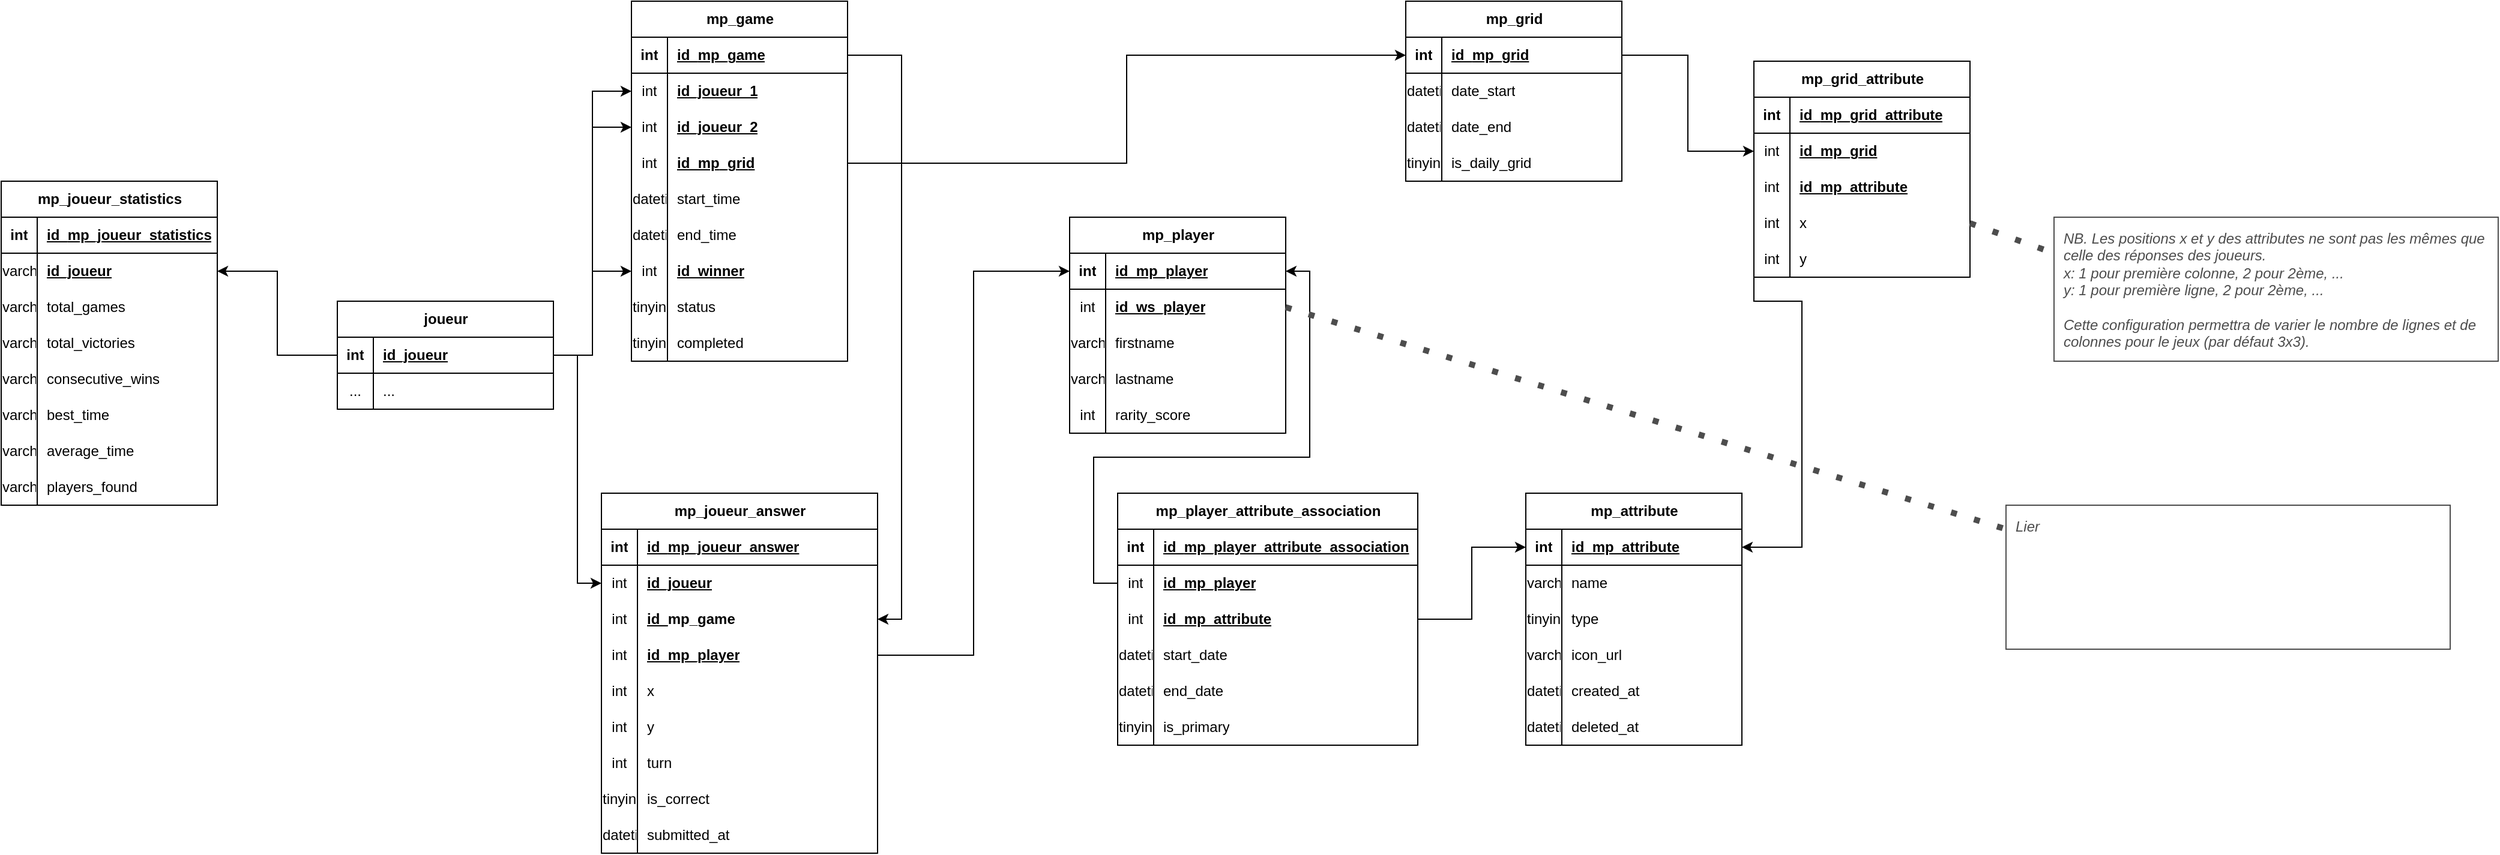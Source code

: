 <mxfile version="24.7.13">
  <diagram name="Page-1" id="q24-jg12IHlwKPN1F_l3">
    <mxGraphModel dx="2947" dy="756" grid="1" gridSize="10" guides="1" tooltips="1" connect="1" arrows="1" fold="1" page="1" pageScale="1" pageWidth="827" pageHeight="1169" math="0" shadow="0">
      <root>
        <mxCell id="0" />
        <mxCell id="1" parent="0" />
        <mxCell id="ANk4Lu8roo9FtGZtijFO-15" value="mp_player" style="shape=table;startSize=30;container=1;collapsible=1;childLayout=tableLayout;fixedRows=1;rowLines=0;fontStyle=1;align=center;resizeLast=1;html=1;" parent="1" vertex="1">
          <mxGeometry x="-150" y="400" width="180" height="180" as="geometry">
            <mxRectangle x="130" y="370" width="70" height="30" as="alternateBounds" />
          </mxGeometry>
        </mxCell>
        <mxCell id="ANk4Lu8roo9FtGZtijFO-16" value="" style="shape=tableRow;horizontal=0;startSize=0;swimlaneHead=0;swimlaneBody=0;fillColor=none;collapsible=0;dropTarget=0;points=[[0,0.5],[1,0.5]];portConstraint=eastwest;top=0;left=0;right=0;bottom=1;" parent="ANk4Lu8roo9FtGZtijFO-15" vertex="1">
          <mxGeometry y="30" width="180" height="30" as="geometry" />
        </mxCell>
        <mxCell id="ANk4Lu8roo9FtGZtijFO-17" value="int" style="shape=partialRectangle;connectable=0;fillColor=none;top=0;left=0;bottom=0;right=0;fontStyle=1;overflow=hidden;whiteSpace=wrap;html=1;" parent="ANk4Lu8roo9FtGZtijFO-16" vertex="1">
          <mxGeometry width="30" height="30" as="geometry">
            <mxRectangle width="30" height="30" as="alternateBounds" />
          </mxGeometry>
        </mxCell>
        <mxCell id="ANk4Lu8roo9FtGZtijFO-18" value="id_mp_player" style="shape=partialRectangle;connectable=0;fillColor=none;top=0;left=0;bottom=0;right=0;align=left;spacingLeft=6;fontStyle=5;overflow=hidden;whiteSpace=wrap;html=1;" parent="ANk4Lu8roo9FtGZtijFO-16" vertex="1">
          <mxGeometry x="30" width="150" height="30" as="geometry">
            <mxRectangle width="150" height="30" as="alternateBounds" />
          </mxGeometry>
        </mxCell>
        <mxCell id="ANk4Lu8roo9FtGZtijFO-19" value="" style="shape=tableRow;horizontal=0;startSize=0;swimlaneHead=0;swimlaneBody=0;fillColor=none;collapsible=0;dropTarget=0;points=[[0,0.5],[1,0.5]];portConstraint=eastwest;top=0;left=0;right=0;bottom=0;" parent="ANk4Lu8roo9FtGZtijFO-15" vertex="1">
          <mxGeometry y="60" width="180" height="30" as="geometry" />
        </mxCell>
        <mxCell id="ANk4Lu8roo9FtGZtijFO-20" value="int" style="shape=partialRectangle;connectable=0;fillColor=none;top=0;left=0;bottom=0;right=0;editable=1;overflow=hidden;whiteSpace=wrap;html=1;" parent="ANk4Lu8roo9FtGZtijFO-19" vertex="1">
          <mxGeometry width="30" height="30" as="geometry">
            <mxRectangle width="30" height="30" as="alternateBounds" />
          </mxGeometry>
        </mxCell>
        <mxCell id="ANk4Lu8roo9FtGZtijFO-21" value="&lt;u&gt;&lt;b&gt;id_ws_player&lt;/b&gt;&lt;/u&gt;" style="shape=partialRectangle;connectable=0;fillColor=none;top=0;left=0;bottom=0;right=0;align=left;spacingLeft=6;overflow=hidden;whiteSpace=wrap;html=1;" parent="ANk4Lu8roo9FtGZtijFO-19" vertex="1">
          <mxGeometry x="30" width="150" height="30" as="geometry">
            <mxRectangle width="150" height="30" as="alternateBounds" />
          </mxGeometry>
        </mxCell>
        <mxCell id="ZxbKvcFEAlU4R9Xqb9uW-59" value="" style="shape=tableRow;horizontal=0;startSize=0;swimlaneHead=0;swimlaneBody=0;fillColor=none;collapsible=0;dropTarget=0;points=[[0,0.5],[1,0.5]];portConstraint=eastwest;top=0;left=0;right=0;bottom=0;" vertex="1" parent="ANk4Lu8roo9FtGZtijFO-15">
          <mxGeometry y="90" width="180" height="30" as="geometry" />
        </mxCell>
        <mxCell id="ZxbKvcFEAlU4R9Xqb9uW-60" value="varchar" style="shape=partialRectangle;connectable=0;fillColor=none;top=0;left=0;bottom=0;right=0;editable=1;overflow=hidden;whiteSpace=wrap;html=1;" vertex="1" parent="ZxbKvcFEAlU4R9Xqb9uW-59">
          <mxGeometry width="30" height="30" as="geometry">
            <mxRectangle width="30" height="30" as="alternateBounds" />
          </mxGeometry>
        </mxCell>
        <mxCell id="ZxbKvcFEAlU4R9Xqb9uW-61" value="firstname" style="shape=partialRectangle;connectable=0;fillColor=none;top=0;left=0;bottom=0;right=0;align=left;spacingLeft=6;overflow=hidden;whiteSpace=wrap;html=1;" vertex="1" parent="ZxbKvcFEAlU4R9Xqb9uW-59">
          <mxGeometry x="30" width="150" height="30" as="geometry">
            <mxRectangle width="150" height="30" as="alternateBounds" />
          </mxGeometry>
        </mxCell>
        <mxCell id="ANk4Lu8roo9FtGZtijFO-22" value="" style="shape=tableRow;horizontal=0;startSize=0;swimlaneHead=0;swimlaneBody=0;fillColor=none;collapsible=0;dropTarget=0;points=[[0,0.5],[1,0.5]];portConstraint=eastwest;top=0;left=0;right=0;bottom=0;" parent="ANk4Lu8roo9FtGZtijFO-15" vertex="1">
          <mxGeometry y="120" width="180" height="30" as="geometry" />
        </mxCell>
        <mxCell id="ANk4Lu8roo9FtGZtijFO-23" value="varchar" style="shape=partialRectangle;connectable=0;fillColor=none;top=0;left=0;bottom=0;right=0;editable=1;overflow=hidden;whiteSpace=wrap;html=1;" parent="ANk4Lu8roo9FtGZtijFO-22" vertex="1">
          <mxGeometry width="30" height="30" as="geometry">
            <mxRectangle width="30" height="30" as="alternateBounds" />
          </mxGeometry>
        </mxCell>
        <mxCell id="ANk4Lu8roo9FtGZtijFO-24" value="lastname" style="shape=partialRectangle;connectable=0;fillColor=none;top=0;left=0;bottom=0;right=0;align=left;spacingLeft=6;overflow=hidden;whiteSpace=wrap;html=1;" parent="ANk4Lu8roo9FtGZtijFO-22" vertex="1">
          <mxGeometry x="30" width="150" height="30" as="geometry">
            <mxRectangle width="150" height="30" as="alternateBounds" />
          </mxGeometry>
        </mxCell>
        <mxCell id="ANk4Lu8roo9FtGZtijFO-25" value="" style="shape=tableRow;horizontal=0;startSize=0;swimlaneHead=0;swimlaneBody=0;fillColor=none;collapsible=0;dropTarget=0;points=[[0,0.5],[1,0.5]];portConstraint=eastwest;top=0;left=0;right=0;bottom=0;" parent="ANk4Lu8roo9FtGZtijFO-15" vertex="1">
          <mxGeometry y="150" width="180" height="30" as="geometry" />
        </mxCell>
        <mxCell id="ANk4Lu8roo9FtGZtijFO-26" value="int" style="shape=partialRectangle;connectable=0;fillColor=none;top=0;left=0;bottom=0;right=0;editable=1;overflow=hidden;whiteSpace=wrap;html=1;" parent="ANk4Lu8roo9FtGZtijFO-25" vertex="1">
          <mxGeometry width="30" height="30" as="geometry">
            <mxRectangle width="30" height="30" as="alternateBounds" />
          </mxGeometry>
        </mxCell>
        <mxCell id="ANk4Lu8roo9FtGZtijFO-27" value="rarity_score" style="shape=partialRectangle;connectable=0;fillColor=none;top=0;left=0;bottom=0;right=0;align=left;spacingLeft=6;overflow=hidden;whiteSpace=wrap;html=1;" parent="ANk4Lu8roo9FtGZtijFO-25" vertex="1">
          <mxGeometry x="30" width="150" height="30" as="geometry">
            <mxRectangle width="150" height="30" as="alternateBounds" />
          </mxGeometry>
        </mxCell>
        <mxCell id="ANk4Lu8roo9FtGZtijFO-28" value="mp_attribute" style="shape=table;startSize=30;container=1;collapsible=1;childLayout=tableLayout;fixedRows=1;rowLines=0;fontStyle=1;align=center;resizeLast=1;html=1;" parent="1" vertex="1">
          <mxGeometry x="230" y="630" width="180" height="210" as="geometry">
            <mxRectangle x="140" y="170" width="70" height="30" as="alternateBounds" />
          </mxGeometry>
        </mxCell>
        <mxCell id="ANk4Lu8roo9FtGZtijFO-29" value="" style="shape=tableRow;horizontal=0;startSize=0;swimlaneHead=0;swimlaneBody=0;fillColor=none;collapsible=0;dropTarget=0;points=[[0,0.5],[1,0.5]];portConstraint=eastwest;top=0;left=0;right=0;bottom=1;" parent="ANk4Lu8roo9FtGZtijFO-28" vertex="1">
          <mxGeometry y="30" width="180" height="30" as="geometry" />
        </mxCell>
        <mxCell id="ANk4Lu8roo9FtGZtijFO-30" value="int" style="shape=partialRectangle;connectable=0;fillColor=none;top=0;left=0;bottom=0;right=0;fontStyle=1;overflow=hidden;whiteSpace=wrap;html=1;" parent="ANk4Lu8roo9FtGZtijFO-29" vertex="1">
          <mxGeometry width="30" height="30" as="geometry">
            <mxRectangle width="30" height="30" as="alternateBounds" />
          </mxGeometry>
        </mxCell>
        <mxCell id="ANk4Lu8roo9FtGZtijFO-31" value="id_&lt;span style=&quot;text-align: center; text-wrap: nowrap;&quot;&gt;mp_attribute&lt;/span&gt;" style="shape=partialRectangle;connectable=0;fillColor=none;top=0;left=0;bottom=0;right=0;align=left;spacingLeft=6;fontStyle=5;overflow=hidden;whiteSpace=wrap;html=1;" parent="ANk4Lu8roo9FtGZtijFO-29" vertex="1">
          <mxGeometry x="30" width="150" height="30" as="geometry">
            <mxRectangle width="150" height="30" as="alternateBounds" />
          </mxGeometry>
        </mxCell>
        <mxCell id="ANk4Lu8roo9FtGZtijFO-32" value="" style="shape=tableRow;horizontal=0;startSize=0;swimlaneHead=0;swimlaneBody=0;fillColor=none;collapsible=0;dropTarget=0;points=[[0,0.5],[1,0.5]];portConstraint=eastwest;top=0;left=0;right=0;bottom=0;" parent="ANk4Lu8roo9FtGZtijFO-28" vertex="1">
          <mxGeometry y="60" width="180" height="30" as="geometry" />
        </mxCell>
        <mxCell id="ANk4Lu8roo9FtGZtijFO-33" value="varchar" style="shape=partialRectangle;connectable=0;fillColor=none;top=0;left=0;bottom=0;right=0;editable=1;overflow=hidden;whiteSpace=wrap;html=1;" parent="ANk4Lu8roo9FtGZtijFO-32" vertex="1">
          <mxGeometry width="30" height="30" as="geometry">
            <mxRectangle width="30" height="30" as="alternateBounds" />
          </mxGeometry>
        </mxCell>
        <mxCell id="ANk4Lu8roo9FtGZtijFO-34" value="name" style="shape=partialRectangle;connectable=0;fillColor=none;top=0;left=0;bottom=0;right=0;align=left;spacingLeft=6;overflow=hidden;whiteSpace=wrap;html=1;" parent="ANk4Lu8roo9FtGZtijFO-32" vertex="1">
          <mxGeometry x="30" width="150" height="30" as="geometry">
            <mxRectangle width="150" height="30" as="alternateBounds" />
          </mxGeometry>
        </mxCell>
        <mxCell id="ANk4Lu8roo9FtGZtijFO-35" value="" style="shape=tableRow;horizontal=0;startSize=0;swimlaneHead=0;swimlaneBody=0;fillColor=none;collapsible=0;dropTarget=0;points=[[0,0.5],[1,0.5]];portConstraint=eastwest;top=0;left=0;right=0;bottom=0;" parent="ANk4Lu8roo9FtGZtijFO-28" vertex="1">
          <mxGeometry y="90" width="180" height="30" as="geometry" />
        </mxCell>
        <mxCell id="ANk4Lu8roo9FtGZtijFO-36" value="tinyint" style="shape=partialRectangle;connectable=0;fillColor=none;top=0;left=0;bottom=0;right=0;editable=1;overflow=hidden;whiteSpace=wrap;html=1;" parent="ANk4Lu8roo9FtGZtijFO-35" vertex="1">
          <mxGeometry width="30" height="30" as="geometry">
            <mxRectangle width="30" height="30" as="alternateBounds" />
          </mxGeometry>
        </mxCell>
        <mxCell id="ANk4Lu8roo9FtGZtijFO-37" value="type" style="shape=partialRectangle;connectable=0;fillColor=none;top=0;left=0;bottom=0;right=0;align=left;spacingLeft=6;overflow=hidden;whiteSpace=wrap;html=1;" parent="ANk4Lu8roo9FtGZtijFO-35" vertex="1">
          <mxGeometry x="30" width="150" height="30" as="geometry">
            <mxRectangle width="150" height="30" as="alternateBounds" />
          </mxGeometry>
        </mxCell>
        <mxCell id="VBk7NZBv4RFsw2HpZJ_a-107" value="" style="shape=tableRow;horizontal=0;startSize=0;swimlaneHead=0;swimlaneBody=0;fillColor=none;collapsible=0;dropTarget=0;points=[[0,0.5],[1,0.5]];portConstraint=eastwest;top=0;left=0;right=0;bottom=0;" parent="ANk4Lu8roo9FtGZtijFO-28" vertex="1">
          <mxGeometry y="120" width="180" height="30" as="geometry" />
        </mxCell>
        <mxCell id="VBk7NZBv4RFsw2HpZJ_a-108" value="varchar" style="shape=partialRectangle;connectable=0;fillColor=none;top=0;left=0;bottom=0;right=0;editable=1;overflow=hidden;whiteSpace=wrap;html=1;" parent="VBk7NZBv4RFsw2HpZJ_a-107" vertex="1">
          <mxGeometry width="30" height="30" as="geometry">
            <mxRectangle width="30" height="30" as="alternateBounds" />
          </mxGeometry>
        </mxCell>
        <mxCell id="VBk7NZBv4RFsw2HpZJ_a-109" value="icon_url" style="shape=partialRectangle;connectable=0;fillColor=none;top=0;left=0;bottom=0;right=0;align=left;spacingLeft=6;overflow=hidden;whiteSpace=wrap;html=1;" parent="VBk7NZBv4RFsw2HpZJ_a-107" vertex="1">
          <mxGeometry x="30" width="150" height="30" as="geometry">
            <mxRectangle width="150" height="30" as="alternateBounds" />
          </mxGeometry>
        </mxCell>
        <mxCell id="VBk7NZBv4RFsw2HpZJ_a-110" value="" style="shape=tableRow;horizontal=0;startSize=0;swimlaneHead=0;swimlaneBody=0;fillColor=none;collapsible=0;dropTarget=0;points=[[0,0.5],[1,0.5]];portConstraint=eastwest;top=0;left=0;right=0;bottom=0;" parent="ANk4Lu8roo9FtGZtijFO-28" vertex="1">
          <mxGeometry y="150" width="180" height="30" as="geometry" />
        </mxCell>
        <mxCell id="VBk7NZBv4RFsw2HpZJ_a-111" value="datetime" style="shape=partialRectangle;connectable=0;fillColor=none;top=0;left=0;bottom=0;right=0;editable=1;overflow=hidden;whiteSpace=wrap;html=1;" parent="VBk7NZBv4RFsw2HpZJ_a-110" vertex="1">
          <mxGeometry width="30" height="30" as="geometry">
            <mxRectangle width="30" height="30" as="alternateBounds" />
          </mxGeometry>
        </mxCell>
        <mxCell id="VBk7NZBv4RFsw2HpZJ_a-112" value="created_at" style="shape=partialRectangle;connectable=0;fillColor=none;top=0;left=0;bottom=0;right=0;align=left;spacingLeft=6;overflow=hidden;whiteSpace=wrap;html=1;" parent="VBk7NZBv4RFsw2HpZJ_a-110" vertex="1">
          <mxGeometry x="30" width="150" height="30" as="geometry">
            <mxRectangle width="150" height="30" as="alternateBounds" />
          </mxGeometry>
        </mxCell>
        <mxCell id="VBk7NZBv4RFsw2HpZJ_a-113" value="" style="shape=tableRow;horizontal=0;startSize=0;swimlaneHead=0;swimlaneBody=0;fillColor=none;collapsible=0;dropTarget=0;points=[[0,0.5],[1,0.5]];portConstraint=eastwest;top=0;left=0;right=0;bottom=0;" parent="ANk4Lu8roo9FtGZtijFO-28" vertex="1">
          <mxGeometry y="180" width="180" height="30" as="geometry" />
        </mxCell>
        <mxCell id="VBk7NZBv4RFsw2HpZJ_a-114" value="datetime" style="shape=partialRectangle;connectable=0;fillColor=none;top=0;left=0;bottom=0;right=0;editable=1;overflow=hidden;whiteSpace=wrap;html=1;" parent="VBk7NZBv4RFsw2HpZJ_a-113" vertex="1">
          <mxGeometry width="30" height="30" as="geometry">
            <mxRectangle width="30" height="30" as="alternateBounds" />
          </mxGeometry>
        </mxCell>
        <mxCell id="VBk7NZBv4RFsw2HpZJ_a-115" value="deleted_at" style="shape=partialRectangle;connectable=0;fillColor=none;top=0;left=0;bottom=0;right=0;align=left;spacingLeft=6;overflow=hidden;whiteSpace=wrap;html=1;" parent="VBk7NZBv4RFsw2HpZJ_a-113" vertex="1">
          <mxGeometry x="30" width="150" height="30" as="geometry">
            <mxRectangle width="150" height="30" as="alternateBounds" />
          </mxGeometry>
        </mxCell>
        <mxCell id="ANk4Lu8roo9FtGZtijFO-51" value="mp_game" style="shape=table;startSize=30;container=1;collapsible=1;childLayout=tableLayout;fixedRows=1;rowLines=0;fontStyle=1;align=center;resizeLast=1;html=1;" parent="1" vertex="1">
          <mxGeometry x="-515" y="220" width="180" height="300" as="geometry">
            <mxRectangle x="140" y="170" width="70" height="30" as="alternateBounds" />
          </mxGeometry>
        </mxCell>
        <mxCell id="ANk4Lu8roo9FtGZtijFO-52" value="" style="shape=tableRow;horizontal=0;startSize=0;swimlaneHead=0;swimlaneBody=0;fillColor=none;collapsible=0;dropTarget=0;points=[[0,0.5],[1,0.5]];portConstraint=eastwest;top=0;left=0;right=0;bottom=1;" parent="ANk4Lu8roo9FtGZtijFO-51" vertex="1">
          <mxGeometry y="30" width="180" height="30" as="geometry" />
        </mxCell>
        <mxCell id="ANk4Lu8roo9FtGZtijFO-53" value="int" style="shape=partialRectangle;connectable=0;fillColor=none;top=0;left=0;bottom=0;right=0;fontStyle=1;overflow=hidden;whiteSpace=wrap;html=1;" parent="ANk4Lu8roo9FtGZtijFO-52" vertex="1">
          <mxGeometry width="30" height="30" as="geometry">
            <mxRectangle width="30" height="30" as="alternateBounds" />
          </mxGeometry>
        </mxCell>
        <mxCell id="ANk4Lu8roo9FtGZtijFO-54" value="id_&lt;span style=&quot;text-align: center; text-wrap: nowrap;&quot;&gt;mp_game&lt;/span&gt;" style="shape=partialRectangle;connectable=0;fillColor=none;top=0;left=0;bottom=0;right=0;align=left;spacingLeft=6;fontStyle=5;overflow=hidden;whiteSpace=wrap;html=1;" parent="ANk4Lu8roo9FtGZtijFO-52" vertex="1">
          <mxGeometry x="30" width="150" height="30" as="geometry">
            <mxRectangle width="150" height="30" as="alternateBounds" />
          </mxGeometry>
        </mxCell>
        <mxCell id="ANk4Lu8roo9FtGZtijFO-55" value="" style="shape=tableRow;horizontal=0;startSize=0;swimlaneHead=0;swimlaneBody=0;fillColor=none;collapsible=0;dropTarget=0;points=[[0,0.5],[1,0.5]];portConstraint=eastwest;top=0;left=0;right=0;bottom=0;" parent="ANk4Lu8roo9FtGZtijFO-51" vertex="1">
          <mxGeometry y="60" width="180" height="30" as="geometry" />
        </mxCell>
        <mxCell id="ANk4Lu8roo9FtGZtijFO-56" value="int" style="shape=partialRectangle;connectable=0;fillColor=none;top=0;left=0;bottom=0;right=0;editable=1;overflow=hidden;whiteSpace=wrap;html=1;" parent="ANk4Lu8roo9FtGZtijFO-55" vertex="1">
          <mxGeometry width="30" height="30" as="geometry">
            <mxRectangle width="30" height="30" as="alternateBounds" />
          </mxGeometry>
        </mxCell>
        <mxCell id="ANk4Lu8roo9FtGZtijFO-57" value="&lt;b&gt;&lt;u&gt;id_joueur_1&lt;/u&gt;&lt;/b&gt;" style="shape=partialRectangle;connectable=0;fillColor=none;top=0;left=0;bottom=0;right=0;align=left;spacingLeft=6;overflow=hidden;whiteSpace=wrap;html=1;" parent="ANk4Lu8roo9FtGZtijFO-55" vertex="1">
          <mxGeometry x="30" width="150" height="30" as="geometry">
            <mxRectangle width="150" height="30" as="alternateBounds" />
          </mxGeometry>
        </mxCell>
        <mxCell id="ZxbKvcFEAlU4R9Xqb9uW-46" value="" style="shape=tableRow;horizontal=0;startSize=0;swimlaneHead=0;swimlaneBody=0;fillColor=none;collapsible=0;dropTarget=0;points=[[0,0.5],[1,0.5]];portConstraint=eastwest;top=0;left=0;right=0;bottom=0;" vertex="1" parent="ANk4Lu8roo9FtGZtijFO-51">
          <mxGeometry y="90" width="180" height="30" as="geometry" />
        </mxCell>
        <mxCell id="ZxbKvcFEAlU4R9Xqb9uW-47" value="int" style="shape=partialRectangle;connectable=0;fillColor=none;top=0;left=0;bottom=0;right=0;editable=1;overflow=hidden;whiteSpace=wrap;html=1;" vertex="1" parent="ZxbKvcFEAlU4R9Xqb9uW-46">
          <mxGeometry width="30" height="30" as="geometry">
            <mxRectangle width="30" height="30" as="alternateBounds" />
          </mxGeometry>
        </mxCell>
        <mxCell id="ZxbKvcFEAlU4R9Xqb9uW-48" value="&lt;b&gt;&lt;u&gt;id_joueur_2&lt;/u&gt;&lt;/b&gt;" style="shape=partialRectangle;connectable=0;fillColor=none;top=0;left=0;bottom=0;right=0;align=left;spacingLeft=6;overflow=hidden;whiteSpace=wrap;html=1;" vertex="1" parent="ZxbKvcFEAlU4R9Xqb9uW-46">
          <mxGeometry x="30" width="150" height="30" as="geometry">
            <mxRectangle width="150" height="30" as="alternateBounds" />
          </mxGeometry>
        </mxCell>
        <mxCell id="ANk4Lu8roo9FtGZtijFO-58" value="" style="shape=tableRow;horizontal=0;startSize=0;swimlaneHead=0;swimlaneBody=0;fillColor=none;collapsible=0;dropTarget=0;points=[[0,0.5],[1,0.5]];portConstraint=eastwest;top=0;left=0;right=0;bottom=0;" parent="ANk4Lu8roo9FtGZtijFO-51" vertex="1">
          <mxGeometry y="120" width="180" height="30" as="geometry" />
        </mxCell>
        <mxCell id="ANk4Lu8roo9FtGZtijFO-59" value="int" style="shape=partialRectangle;connectable=0;fillColor=none;top=0;left=0;bottom=0;right=0;editable=1;overflow=hidden;whiteSpace=wrap;html=1;" parent="ANk4Lu8roo9FtGZtijFO-58" vertex="1">
          <mxGeometry width="30" height="30" as="geometry">
            <mxRectangle width="30" height="30" as="alternateBounds" />
          </mxGeometry>
        </mxCell>
        <mxCell id="ANk4Lu8roo9FtGZtijFO-60" value="&lt;b&gt;&lt;u&gt;id_mp&lt;/u&gt;&lt;/b&gt;&lt;b style=&quot;background-color: initial;&quot;&gt;&lt;u&gt;_grid&lt;/u&gt;&lt;/b&gt;" style="shape=partialRectangle;connectable=0;fillColor=none;top=0;left=0;bottom=0;right=0;align=left;spacingLeft=6;overflow=hidden;whiteSpace=wrap;html=1;" parent="ANk4Lu8roo9FtGZtijFO-58" vertex="1">
          <mxGeometry x="30" width="150" height="30" as="geometry">
            <mxRectangle width="150" height="30" as="alternateBounds" />
          </mxGeometry>
        </mxCell>
        <mxCell id="ANk4Lu8roo9FtGZtijFO-61" value="" style="shape=tableRow;horizontal=0;startSize=0;swimlaneHead=0;swimlaneBody=0;fillColor=none;collapsible=0;dropTarget=0;points=[[0,0.5],[1,0.5]];portConstraint=eastwest;top=0;left=0;right=0;bottom=0;" parent="ANk4Lu8roo9FtGZtijFO-51" vertex="1">
          <mxGeometry y="150" width="180" height="30" as="geometry" />
        </mxCell>
        <mxCell id="ANk4Lu8roo9FtGZtijFO-62" value="datetime" style="shape=partialRectangle;connectable=0;fillColor=none;top=0;left=0;bottom=0;right=0;editable=1;overflow=hidden;whiteSpace=wrap;html=1;" parent="ANk4Lu8roo9FtGZtijFO-61" vertex="1">
          <mxGeometry width="30" height="30" as="geometry">
            <mxRectangle width="30" height="30" as="alternateBounds" />
          </mxGeometry>
        </mxCell>
        <mxCell id="ANk4Lu8roo9FtGZtijFO-63" value="start_time" style="shape=partialRectangle;connectable=0;fillColor=none;top=0;left=0;bottom=0;right=0;align=left;spacingLeft=6;overflow=hidden;whiteSpace=wrap;html=1;" parent="ANk4Lu8roo9FtGZtijFO-61" vertex="1">
          <mxGeometry x="30" width="150" height="30" as="geometry">
            <mxRectangle width="150" height="30" as="alternateBounds" />
          </mxGeometry>
        </mxCell>
        <mxCell id="ANk4Lu8roo9FtGZtijFO-64" value="" style="shape=tableRow;horizontal=0;startSize=0;swimlaneHead=0;swimlaneBody=0;fillColor=none;collapsible=0;dropTarget=0;points=[[0,0.5],[1,0.5]];portConstraint=eastwest;top=0;left=0;right=0;bottom=0;" parent="ANk4Lu8roo9FtGZtijFO-51" vertex="1">
          <mxGeometry y="180" width="180" height="30" as="geometry" />
        </mxCell>
        <mxCell id="ANk4Lu8roo9FtGZtijFO-65" value="datetime" style="shape=partialRectangle;connectable=0;fillColor=none;top=0;left=0;bottom=0;right=0;editable=1;overflow=hidden;whiteSpace=wrap;html=1;" parent="ANk4Lu8roo9FtGZtijFO-64" vertex="1">
          <mxGeometry width="30" height="30" as="geometry">
            <mxRectangle width="30" height="30" as="alternateBounds" />
          </mxGeometry>
        </mxCell>
        <mxCell id="ANk4Lu8roo9FtGZtijFO-66" value="end_time" style="shape=partialRectangle;connectable=0;fillColor=none;top=0;left=0;bottom=0;right=0;align=left;spacingLeft=6;overflow=hidden;whiteSpace=wrap;html=1;" parent="ANk4Lu8roo9FtGZtijFO-64" vertex="1">
          <mxGeometry x="30" width="150" height="30" as="geometry">
            <mxRectangle width="150" height="30" as="alternateBounds" />
          </mxGeometry>
        </mxCell>
        <mxCell id="ZxbKvcFEAlU4R9Xqb9uW-49" value="" style="shape=tableRow;horizontal=0;startSize=0;swimlaneHead=0;swimlaneBody=0;fillColor=none;collapsible=0;dropTarget=0;points=[[0,0.5],[1,0.5]];portConstraint=eastwest;top=0;left=0;right=0;bottom=0;" vertex="1" parent="ANk4Lu8roo9FtGZtijFO-51">
          <mxGeometry y="210" width="180" height="30" as="geometry" />
        </mxCell>
        <mxCell id="ZxbKvcFEAlU4R9Xqb9uW-50" value="int" style="shape=partialRectangle;connectable=0;fillColor=none;top=0;left=0;bottom=0;right=0;editable=1;overflow=hidden;whiteSpace=wrap;html=1;" vertex="1" parent="ZxbKvcFEAlU4R9Xqb9uW-49">
          <mxGeometry width="30" height="30" as="geometry">
            <mxRectangle width="30" height="30" as="alternateBounds" />
          </mxGeometry>
        </mxCell>
        <mxCell id="ZxbKvcFEAlU4R9Xqb9uW-51" value="&lt;u&gt;&lt;b&gt;id_winner&lt;/b&gt;&lt;/u&gt;" style="shape=partialRectangle;connectable=0;fillColor=none;top=0;left=0;bottom=0;right=0;align=left;spacingLeft=6;overflow=hidden;whiteSpace=wrap;html=1;" vertex="1" parent="ZxbKvcFEAlU4R9Xqb9uW-49">
          <mxGeometry x="30" width="150" height="30" as="geometry">
            <mxRectangle width="150" height="30" as="alternateBounds" />
          </mxGeometry>
        </mxCell>
        <mxCell id="ANk4Lu8roo9FtGZtijFO-67" value="" style="shape=tableRow;horizontal=0;startSize=0;swimlaneHead=0;swimlaneBody=0;fillColor=none;collapsible=0;dropTarget=0;points=[[0,0.5],[1,0.5]];portConstraint=eastwest;top=0;left=0;right=0;bottom=0;" parent="ANk4Lu8roo9FtGZtijFO-51" vertex="1">
          <mxGeometry y="240" width="180" height="30" as="geometry" />
        </mxCell>
        <mxCell id="ANk4Lu8roo9FtGZtijFO-68" value="tinyint" style="shape=partialRectangle;connectable=0;fillColor=none;top=0;left=0;bottom=0;right=0;editable=1;overflow=hidden;whiteSpace=wrap;html=1;" parent="ANk4Lu8roo9FtGZtijFO-67" vertex="1">
          <mxGeometry width="30" height="30" as="geometry">
            <mxRectangle width="30" height="30" as="alternateBounds" />
          </mxGeometry>
        </mxCell>
        <mxCell id="ANk4Lu8roo9FtGZtijFO-69" value="status" style="shape=partialRectangle;connectable=0;fillColor=none;top=0;left=0;bottom=0;right=0;align=left;spacingLeft=6;overflow=hidden;whiteSpace=wrap;html=1;" parent="ANk4Lu8roo9FtGZtijFO-67" vertex="1">
          <mxGeometry x="30" width="150" height="30" as="geometry">
            <mxRectangle width="150" height="30" as="alternateBounds" />
          </mxGeometry>
        </mxCell>
        <mxCell id="ANk4Lu8roo9FtGZtijFO-70" value="" style="shape=tableRow;horizontal=0;startSize=0;swimlaneHead=0;swimlaneBody=0;fillColor=none;collapsible=0;dropTarget=0;points=[[0,0.5],[1,0.5]];portConstraint=eastwest;top=0;left=0;right=0;bottom=0;" parent="ANk4Lu8roo9FtGZtijFO-51" vertex="1">
          <mxGeometry y="270" width="180" height="30" as="geometry" />
        </mxCell>
        <mxCell id="ANk4Lu8roo9FtGZtijFO-71" value="tinyint" style="shape=partialRectangle;connectable=0;fillColor=none;top=0;left=0;bottom=0;right=0;editable=1;overflow=hidden;whiteSpace=wrap;html=1;" parent="ANk4Lu8roo9FtGZtijFO-70" vertex="1">
          <mxGeometry width="30" height="30" as="geometry">
            <mxRectangle width="30" height="30" as="alternateBounds" />
          </mxGeometry>
        </mxCell>
        <mxCell id="ANk4Lu8roo9FtGZtijFO-72" value="completed" style="shape=partialRectangle;connectable=0;fillColor=none;top=0;left=0;bottom=0;right=0;align=left;spacingLeft=6;overflow=hidden;whiteSpace=wrap;html=1;" parent="ANk4Lu8roo9FtGZtijFO-70" vertex="1">
          <mxGeometry x="30" width="150" height="30" as="geometry">
            <mxRectangle width="150" height="30" as="alternateBounds" />
          </mxGeometry>
        </mxCell>
        <mxCell id="ANk4Lu8roo9FtGZtijFO-73" value="mp_grid" style="shape=table;startSize=30;container=1;collapsible=1;childLayout=tableLayout;fixedRows=1;rowLines=0;fontStyle=1;align=center;resizeLast=1;html=1;" parent="1" vertex="1">
          <mxGeometry x="130" y="220" width="180" height="150" as="geometry">
            <mxRectangle x="140" y="170" width="70" height="30" as="alternateBounds" />
          </mxGeometry>
        </mxCell>
        <mxCell id="ANk4Lu8roo9FtGZtijFO-74" value="" style="shape=tableRow;horizontal=0;startSize=0;swimlaneHead=0;swimlaneBody=0;fillColor=none;collapsible=0;dropTarget=0;points=[[0,0.5],[1,0.5]];portConstraint=eastwest;top=0;left=0;right=0;bottom=1;" parent="ANk4Lu8roo9FtGZtijFO-73" vertex="1">
          <mxGeometry y="30" width="180" height="30" as="geometry" />
        </mxCell>
        <mxCell id="ANk4Lu8roo9FtGZtijFO-75" value="int" style="shape=partialRectangle;connectable=0;fillColor=none;top=0;left=0;bottom=0;right=0;fontStyle=1;overflow=hidden;whiteSpace=wrap;html=1;" parent="ANk4Lu8roo9FtGZtijFO-74" vertex="1">
          <mxGeometry width="30" height="30" as="geometry">
            <mxRectangle width="30" height="30" as="alternateBounds" />
          </mxGeometry>
        </mxCell>
        <mxCell id="ANk4Lu8roo9FtGZtijFO-76" value="id_&lt;span style=&quot;text-align: center; text-wrap: nowrap;&quot;&gt;mp_grid&lt;/span&gt;" style="shape=partialRectangle;connectable=0;fillColor=none;top=0;left=0;bottom=0;right=0;align=left;spacingLeft=6;fontStyle=5;overflow=hidden;whiteSpace=wrap;html=1;" parent="ANk4Lu8roo9FtGZtijFO-74" vertex="1">
          <mxGeometry x="30" width="150" height="30" as="geometry">
            <mxRectangle width="150" height="30" as="alternateBounds" />
          </mxGeometry>
        </mxCell>
        <mxCell id="ANk4Lu8roo9FtGZtijFO-77" value="" style="shape=tableRow;horizontal=0;startSize=0;swimlaneHead=0;swimlaneBody=0;fillColor=none;collapsible=0;dropTarget=0;points=[[0,0.5],[1,0.5]];portConstraint=eastwest;top=0;left=0;right=0;bottom=0;" parent="ANk4Lu8roo9FtGZtijFO-73" vertex="1">
          <mxGeometry y="60" width="180" height="30" as="geometry" />
        </mxCell>
        <mxCell id="ANk4Lu8roo9FtGZtijFO-78" value="datetime" style="shape=partialRectangle;connectable=0;fillColor=none;top=0;left=0;bottom=0;right=0;editable=1;overflow=hidden;whiteSpace=wrap;html=1;" parent="ANk4Lu8roo9FtGZtijFO-77" vertex="1">
          <mxGeometry width="30" height="30" as="geometry">
            <mxRectangle width="30" height="30" as="alternateBounds" />
          </mxGeometry>
        </mxCell>
        <mxCell id="ANk4Lu8roo9FtGZtijFO-79" value="date_start" style="shape=partialRectangle;connectable=0;fillColor=none;top=0;left=0;bottom=0;right=0;align=left;spacingLeft=6;overflow=hidden;whiteSpace=wrap;html=1;" parent="ANk4Lu8roo9FtGZtijFO-77" vertex="1">
          <mxGeometry x="30" width="150" height="30" as="geometry">
            <mxRectangle width="150" height="30" as="alternateBounds" />
          </mxGeometry>
        </mxCell>
        <mxCell id="ANk4Lu8roo9FtGZtijFO-80" value="" style="shape=tableRow;horizontal=0;startSize=0;swimlaneHead=0;swimlaneBody=0;fillColor=none;collapsible=0;dropTarget=0;points=[[0,0.5],[1,0.5]];portConstraint=eastwest;top=0;left=0;right=0;bottom=0;" parent="ANk4Lu8roo9FtGZtijFO-73" vertex="1">
          <mxGeometry y="90" width="180" height="30" as="geometry" />
        </mxCell>
        <mxCell id="ANk4Lu8roo9FtGZtijFO-81" value="datetime" style="shape=partialRectangle;connectable=0;fillColor=none;top=0;left=0;bottom=0;right=0;editable=1;overflow=hidden;whiteSpace=wrap;html=1;" parent="ANk4Lu8roo9FtGZtijFO-80" vertex="1">
          <mxGeometry width="30" height="30" as="geometry">
            <mxRectangle width="30" height="30" as="alternateBounds" />
          </mxGeometry>
        </mxCell>
        <mxCell id="ANk4Lu8roo9FtGZtijFO-82" value="date_end" style="shape=partialRectangle;connectable=0;fillColor=none;top=0;left=0;bottom=0;right=0;align=left;spacingLeft=6;overflow=hidden;whiteSpace=wrap;html=1;" parent="ANk4Lu8roo9FtGZtijFO-80" vertex="1">
          <mxGeometry x="30" width="150" height="30" as="geometry">
            <mxRectangle width="150" height="30" as="alternateBounds" />
          </mxGeometry>
        </mxCell>
        <mxCell id="VBk7NZBv4RFsw2HpZJ_a-1" value="" style="shape=tableRow;horizontal=0;startSize=0;swimlaneHead=0;swimlaneBody=0;fillColor=none;collapsible=0;dropTarget=0;points=[[0,0.5],[1,0.5]];portConstraint=eastwest;top=0;left=0;right=0;bottom=0;" parent="ANk4Lu8roo9FtGZtijFO-73" vertex="1">
          <mxGeometry y="120" width="180" height="30" as="geometry" />
        </mxCell>
        <mxCell id="VBk7NZBv4RFsw2HpZJ_a-2" value="tinyint" style="shape=partialRectangle;connectable=0;fillColor=none;top=0;left=0;bottom=0;right=0;editable=1;overflow=hidden;whiteSpace=wrap;html=1;" parent="VBk7NZBv4RFsw2HpZJ_a-1" vertex="1">
          <mxGeometry width="30" height="30" as="geometry">
            <mxRectangle width="30" height="30" as="alternateBounds" />
          </mxGeometry>
        </mxCell>
        <mxCell id="VBk7NZBv4RFsw2HpZJ_a-3" value="is_daily_grid" style="shape=partialRectangle;connectable=0;fillColor=none;top=0;left=0;bottom=0;right=0;align=left;spacingLeft=6;overflow=hidden;whiteSpace=wrap;html=1;" parent="VBk7NZBv4RFsw2HpZJ_a-1" vertex="1">
          <mxGeometry x="30" width="150" height="30" as="geometry">
            <mxRectangle width="150" height="30" as="alternateBounds" />
          </mxGeometry>
        </mxCell>
        <mxCell id="VBk7NZBv4RFsw2HpZJ_a-23" value="mp_joueur_answer" style="shape=table;startSize=30;container=1;collapsible=1;childLayout=tableLayout;fixedRows=1;rowLines=0;fontStyle=1;align=center;resizeLast=1;html=1;" parent="1" vertex="1">
          <mxGeometry x="-540" y="630" width="230" height="300" as="geometry">
            <mxRectangle x="-490" y="30" width="70" height="30" as="alternateBounds" />
          </mxGeometry>
        </mxCell>
        <mxCell id="VBk7NZBv4RFsw2HpZJ_a-24" value="" style="shape=tableRow;horizontal=0;startSize=0;swimlaneHead=0;swimlaneBody=0;fillColor=none;collapsible=0;dropTarget=0;points=[[0,0.5],[1,0.5]];portConstraint=eastwest;top=0;left=0;right=0;bottom=1;" parent="VBk7NZBv4RFsw2HpZJ_a-23" vertex="1">
          <mxGeometry y="30" width="230" height="30" as="geometry" />
        </mxCell>
        <mxCell id="VBk7NZBv4RFsw2HpZJ_a-25" value="int" style="shape=partialRectangle;connectable=0;fillColor=none;top=0;left=0;bottom=0;right=0;fontStyle=1;overflow=hidden;whiteSpace=wrap;html=1;" parent="VBk7NZBv4RFsw2HpZJ_a-24" vertex="1">
          <mxGeometry width="30" height="30" as="geometry">
            <mxRectangle width="30" height="30" as="alternateBounds" />
          </mxGeometry>
        </mxCell>
        <mxCell id="VBk7NZBv4RFsw2HpZJ_a-26" value="id_&lt;span style=&quot;text-align: center; text-wrap: nowrap;&quot;&gt;mp_joueur_answer&lt;/span&gt;" style="shape=partialRectangle;connectable=0;fillColor=none;top=0;left=0;bottom=0;right=0;align=left;spacingLeft=6;fontStyle=5;overflow=hidden;whiteSpace=wrap;html=1;" parent="VBk7NZBv4RFsw2HpZJ_a-24" vertex="1">
          <mxGeometry x="30" width="200" height="30" as="geometry">
            <mxRectangle width="200" height="30" as="alternateBounds" />
          </mxGeometry>
        </mxCell>
        <mxCell id="VBk7NZBv4RFsw2HpZJ_a-27" value="" style="shape=tableRow;horizontal=0;startSize=0;swimlaneHead=0;swimlaneBody=0;fillColor=none;collapsible=0;dropTarget=0;points=[[0,0.5],[1,0.5]];portConstraint=eastwest;top=0;left=0;right=0;bottom=0;" parent="VBk7NZBv4RFsw2HpZJ_a-23" vertex="1">
          <mxGeometry y="60" width="230" height="30" as="geometry" />
        </mxCell>
        <mxCell id="VBk7NZBv4RFsw2HpZJ_a-28" value="int" style="shape=partialRectangle;connectable=0;fillColor=none;top=0;left=0;bottom=0;right=0;editable=1;overflow=hidden;whiteSpace=wrap;html=1;" parent="VBk7NZBv4RFsw2HpZJ_a-27" vertex="1">
          <mxGeometry width="30" height="30" as="geometry">
            <mxRectangle width="30" height="30" as="alternateBounds" />
          </mxGeometry>
        </mxCell>
        <mxCell id="VBk7NZBv4RFsw2HpZJ_a-29" value="&lt;b&gt;&lt;u&gt;id_joueur&lt;/u&gt;&lt;/b&gt;" style="shape=partialRectangle;connectable=0;fillColor=none;top=0;left=0;bottom=0;right=0;align=left;spacingLeft=6;overflow=hidden;whiteSpace=wrap;html=1;" parent="VBk7NZBv4RFsw2HpZJ_a-27" vertex="1">
          <mxGeometry x="30" width="200" height="30" as="geometry">
            <mxRectangle width="200" height="30" as="alternateBounds" />
          </mxGeometry>
        </mxCell>
        <mxCell id="VBk7NZBv4RFsw2HpZJ_a-39" value="" style="shape=tableRow;horizontal=0;startSize=0;swimlaneHead=0;swimlaneBody=0;fillColor=none;collapsible=0;dropTarget=0;points=[[0,0.5],[1,0.5]];portConstraint=eastwest;top=0;left=0;right=0;bottom=0;" parent="VBk7NZBv4RFsw2HpZJ_a-23" vertex="1">
          <mxGeometry y="90" width="230" height="30" as="geometry" />
        </mxCell>
        <mxCell id="VBk7NZBv4RFsw2HpZJ_a-40" value="int" style="shape=partialRectangle;connectable=0;fillColor=none;top=0;left=0;bottom=0;right=0;editable=1;overflow=hidden;whiteSpace=wrap;html=1;" parent="VBk7NZBv4RFsw2HpZJ_a-39" vertex="1">
          <mxGeometry width="30" height="30" as="geometry">
            <mxRectangle width="30" height="30" as="alternateBounds" />
          </mxGeometry>
        </mxCell>
        <mxCell id="VBk7NZBv4RFsw2HpZJ_a-41" value="&lt;span style=&quot;text-decoration-line: underline; font-weight: 700;&quot;&gt;id_&lt;/span&gt;&lt;span style=&quot;text-wrap: nowrap; font-weight: 700; text-align: center;&quot;&gt;mp_game&lt;/span&gt;" style="shape=partialRectangle;connectable=0;fillColor=none;top=0;left=0;bottom=0;right=0;align=left;spacingLeft=6;overflow=hidden;whiteSpace=wrap;html=1;" parent="VBk7NZBv4RFsw2HpZJ_a-39" vertex="1">
          <mxGeometry x="30" width="200" height="30" as="geometry">
            <mxRectangle width="200" height="30" as="alternateBounds" />
          </mxGeometry>
        </mxCell>
        <mxCell id="VBk7NZBv4RFsw2HpZJ_a-30" value="" style="shape=tableRow;horizontal=0;startSize=0;swimlaneHead=0;swimlaneBody=0;fillColor=none;collapsible=0;dropTarget=0;points=[[0,0.5],[1,0.5]];portConstraint=eastwest;top=0;left=0;right=0;bottom=0;" parent="VBk7NZBv4RFsw2HpZJ_a-23" vertex="1">
          <mxGeometry y="120" width="230" height="30" as="geometry" />
        </mxCell>
        <mxCell id="VBk7NZBv4RFsw2HpZJ_a-31" value="int" style="shape=partialRectangle;connectable=0;fillColor=none;top=0;left=0;bottom=0;right=0;editable=1;overflow=hidden;whiteSpace=wrap;html=1;" parent="VBk7NZBv4RFsw2HpZJ_a-30" vertex="1">
          <mxGeometry width="30" height="30" as="geometry">
            <mxRectangle width="30" height="30" as="alternateBounds" />
          </mxGeometry>
        </mxCell>
        <mxCell id="VBk7NZBv4RFsw2HpZJ_a-32" value="&lt;span style=&quot;font-weight: 700; text-decoration-line: underline;&quot;&gt;id_mp_player&lt;/span&gt;" style="shape=partialRectangle;connectable=0;fillColor=none;top=0;left=0;bottom=0;right=0;align=left;spacingLeft=6;overflow=hidden;whiteSpace=wrap;html=1;" parent="VBk7NZBv4RFsw2HpZJ_a-30" vertex="1">
          <mxGeometry x="30" width="200" height="30" as="geometry">
            <mxRectangle width="200" height="30" as="alternateBounds" />
          </mxGeometry>
        </mxCell>
        <mxCell id="VBk7NZBv4RFsw2HpZJ_a-33" value="" style="shape=tableRow;horizontal=0;startSize=0;swimlaneHead=0;swimlaneBody=0;fillColor=none;collapsible=0;dropTarget=0;points=[[0,0.5],[1,0.5]];portConstraint=eastwest;top=0;left=0;right=0;bottom=0;" parent="VBk7NZBv4RFsw2HpZJ_a-23" vertex="1">
          <mxGeometry y="150" width="230" height="30" as="geometry" />
        </mxCell>
        <mxCell id="VBk7NZBv4RFsw2HpZJ_a-34" value="int" style="shape=partialRectangle;connectable=0;fillColor=none;top=0;left=0;bottom=0;right=0;editable=1;overflow=hidden;whiteSpace=wrap;html=1;" parent="VBk7NZBv4RFsw2HpZJ_a-33" vertex="1">
          <mxGeometry width="30" height="30" as="geometry">
            <mxRectangle width="30" height="30" as="alternateBounds" />
          </mxGeometry>
        </mxCell>
        <mxCell id="VBk7NZBv4RFsw2HpZJ_a-35" value="x" style="shape=partialRectangle;connectable=0;fillColor=none;top=0;left=0;bottom=0;right=0;align=left;spacingLeft=6;overflow=hidden;whiteSpace=wrap;html=1;" parent="VBk7NZBv4RFsw2HpZJ_a-33" vertex="1">
          <mxGeometry x="30" width="200" height="30" as="geometry">
            <mxRectangle width="200" height="30" as="alternateBounds" />
          </mxGeometry>
        </mxCell>
        <mxCell id="ZxbKvcFEAlU4R9Xqb9uW-18" value="" style="shape=tableRow;horizontal=0;startSize=0;swimlaneHead=0;swimlaneBody=0;fillColor=none;collapsible=0;dropTarget=0;points=[[0,0.5],[1,0.5]];portConstraint=eastwest;top=0;left=0;right=0;bottom=0;" vertex="1" parent="VBk7NZBv4RFsw2HpZJ_a-23">
          <mxGeometry y="180" width="230" height="30" as="geometry" />
        </mxCell>
        <mxCell id="ZxbKvcFEAlU4R9Xqb9uW-19" value="int" style="shape=partialRectangle;connectable=0;fillColor=none;top=0;left=0;bottom=0;right=0;editable=1;overflow=hidden;whiteSpace=wrap;html=1;" vertex="1" parent="ZxbKvcFEAlU4R9Xqb9uW-18">
          <mxGeometry width="30" height="30" as="geometry">
            <mxRectangle width="30" height="30" as="alternateBounds" />
          </mxGeometry>
        </mxCell>
        <mxCell id="ZxbKvcFEAlU4R9Xqb9uW-20" value="y" style="shape=partialRectangle;connectable=0;fillColor=none;top=0;left=0;bottom=0;right=0;align=left;spacingLeft=6;overflow=hidden;whiteSpace=wrap;html=1;" vertex="1" parent="ZxbKvcFEAlU4R9Xqb9uW-18">
          <mxGeometry x="30" width="200" height="30" as="geometry">
            <mxRectangle width="200" height="30" as="alternateBounds" />
          </mxGeometry>
        </mxCell>
        <mxCell id="ZxbKvcFEAlU4R9Xqb9uW-56" value="" style="shape=tableRow;horizontal=0;startSize=0;swimlaneHead=0;swimlaneBody=0;fillColor=none;collapsible=0;dropTarget=0;points=[[0,0.5],[1,0.5]];portConstraint=eastwest;top=0;left=0;right=0;bottom=0;" vertex="1" parent="VBk7NZBv4RFsw2HpZJ_a-23">
          <mxGeometry y="210" width="230" height="30" as="geometry" />
        </mxCell>
        <mxCell id="ZxbKvcFEAlU4R9Xqb9uW-57" value="int" style="shape=partialRectangle;connectable=0;fillColor=none;top=0;left=0;bottom=0;right=0;editable=1;overflow=hidden;whiteSpace=wrap;html=1;" vertex="1" parent="ZxbKvcFEAlU4R9Xqb9uW-56">
          <mxGeometry width="30" height="30" as="geometry">
            <mxRectangle width="30" height="30" as="alternateBounds" />
          </mxGeometry>
        </mxCell>
        <mxCell id="ZxbKvcFEAlU4R9Xqb9uW-58" value="turn" style="shape=partialRectangle;connectable=0;fillColor=none;top=0;left=0;bottom=0;right=0;align=left;spacingLeft=6;overflow=hidden;whiteSpace=wrap;html=1;" vertex="1" parent="ZxbKvcFEAlU4R9Xqb9uW-56">
          <mxGeometry x="30" width="200" height="30" as="geometry">
            <mxRectangle width="200" height="30" as="alternateBounds" />
          </mxGeometry>
        </mxCell>
        <mxCell id="VBk7NZBv4RFsw2HpZJ_a-43" value="" style="shape=tableRow;horizontal=0;startSize=0;swimlaneHead=0;swimlaneBody=0;fillColor=none;collapsible=0;dropTarget=0;points=[[0,0.5],[1,0.5]];portConstraint=eastwest;top=0;left=0;right=0;bottom=0;" parent="VBk7NZBv4RFsw2HpZJ_a-23" vertex="1">
          <mxGeometry y="240" width="230" height="30" as="geometry" />
        </mxCell>
        <mxCell id="VBk7NZBv4RFsw2HpZJ_a-44" value="tinyint" style="shape=partialRectangle;connectable=0;fillColor=none;top=0;left=0;bottom=0;right=0;editable=1;overflow=hidden;whiteSpace=wrap;html=1;" parent="VBk7NZBv4RFsw2HpZJ_a-43" vertex="1">
          <mxGeometry width="30" height="30" as="geometry">
            <mxRectangle width="30" height="30" as="alternateBounds" />
          </mxGeometry>
        </mxCell>
        <mxCell id="VBk7NZBv4RFsw2HpZJ_a-45" value="is_correct" style="shape=partialRectangle;connectable=0;fillColor=none;top=0;left=0;bottom=0;right=0;align=left;spacingLeft=6;overflow=hidden;whiteSpace=wrap;html=1;" parent="VBk7NZBv4RFsw2HpZJ_a-43" vertex="1">
          <mxGeometry x="30" width="200" height="30" as="geometry">
            <mxRectangle width="200" height="30" as="alternateBounds" />
          </mxGeometry>
        </mxCell>
        <mxCell id="VBk7NZBv4RFsw2HpZJ_a-46" value="" style="shape=tableRow;horizontal=0;startSize=0;swimlaneHead=0;swimlaneBody=0;fillColor=none;collapsible=0;dropTarget=0;points=[[0,0.5],[1,0.5]];portConstraint=eastwest;top=0;left=0;right=0;bottom=0;" parent="VBk7NZBv4RFsw2HpZJ_a-23" vertex="1">
          <mxGeometry y="270" width="230" height="30" as="geometry" />
        </mxCell>
        <mxCell id="VBk7NZBv4RFsw2HpZJ_a-47" value="datetime" style="shape=partialRectangle;connectable=0;fillColor=none;top=0;left=0;bottom=0;right=0;editable=1;overflow=hidden;whiteSpace=wrap;html=1;" parent="VBk7NZBv4RFsw2HpZJ_a-46" vertex="1">
          <mxGeometry width="30" height="30" as="geometry">
            <mxRectangle width="30" height="30" as="alternateBounds" />
          </mxGeometry>
        </mxCell>
        <mxCell id="VBk7NZBv4RFsw2HpZJ_a-48" value="submitted_at" style="shape=partialRectangle;connectable=0;fillColor=none;top=0;left=0;bottom=0;right=0;align=left;spacingLeft=6;overflow=hidden;whiteSpace=wrap;html=1;" parent="VBk7NZBv4RFsw2HpZJ_a-46" vertex="1">
          <mxGeometry x="30" width="200" height="30" as="geometry">
            <mxRectangle width="200" height="30" as="alternateBounds" />
          </mxGeometry>
        </mxCell>
        <mxCell id="VBk7NZBv4RFsw2HpZJ_a-71" value="mp_joueur_statistics" style="shape=table;startSize=30;container=1;collapsible=1;childLayout=tableLayout;fixedRows=1;rowLines=0;fontStyle=1;align=center;resizeLast=1;html=1;" parent="1" vertex="1">
          <mxGeometry x="-1040" y="370" width="180" height="270" as="geometry">
            <mxRectangle x="140" y="170" width="70" height="30" as="alternateBounds" />
          </mxGeometry>
        </mxCell>
        <mxCell id="VBk7NZBv4RFsw2HpZJ_a-72" value="" style="shape=tableRow;horizontal=0;startSize=0;swimlaneHead=0;swimlaneBody=0;fillColor=none;collapsible=0;dropTarget=0;points=[[0,0.5],[1,0.5]];portConstraint=eastwest;top=0;left=0;right=0;bottom=1;" parent="VBk7NZBv4RFsw2HpZJ_a-71" vertex="1">
          <mxGeometry y="30" width="180" height="30" as="geometry" />
        </mxCell>
        <mxCell id="VBk7NZBv4RFsw2HpZJ_a-73" value="int" style="shape=partialRectangle;connectable=0;fillColor=none;top=0;left=0;bottom=0;right=0;fontStyle=1;overflow=hidden;whiteSpace=wrap;html=1;" parent="VBk7NZBv4RFsw2HpZJ_a-72" vertex="1">
          <mxGeometry width="30" height="30" as="geometry">
            <mxRectangle width="30" height="30" as="alternateBounds" />
          </mxGeometry>
        </mxCell>
        <mxCell id="VBk7NZBv4RFsw2HpZJ_a-74" value="id_&lt;span style=&quot;text-align: center; text-wrap: nowrap;&quot;&gt;mp_joueur_statistics&lt;/span&gt;" style="shape=partialRectangle;connectable=0;fillColor=none;top=0;left=0;bottom=0;right=0;align=left;spacingLeft=6;fontStyle=5;overflow=hidden;whiteSpace=wrap;html=1;" parent="VBk7NZBv4RFsw2HpZJ_a-72" vertex="1">
          <mxGeometry x="30" width="150" height="30" as="geometry">
            <mxRectangle width="150" height="30" as="alternateBounds" />
          </mxGeometry>
        </mxCell>
        <mxCell id="VBk7NZBv4RFsw2HpZJ_a-75" value="" style="shape=tableRow;horizontal=0;startSize=0;swimlaneHead=0;swimlaneBody=0;fillColor=none;collapsible=0;dropTarget=0;points=[[0,0.5],[1,0.5]];portConstraint=eastwest;top=0;left=0;right=0;bottom=0;" parent="VBk7NZBv4RFsw2HpZJ_a-71" vertex="1">
          <mxGeometry y="60" width="180" height="30" as="geometry" />
        </mxCell>
        <mxCell id="VBk7NZBv4RFsw2HpZJ_a-76" value="varchar" style="shape=partialRectangle;connectable=0;fillColor=none;top=0;left=0;bottom=0;right=0;editable=1;overflow=hidden;whiteSpace=wrap;html=1;" parent="VBk7NZBv4RFsw2HpZJ_a-75" vertex="1">
          <mxGeometry width="30" height="30" as="geometry">
            <mxRectangle width="30" height="30" as="alternateBounds" />
          </mxGeometry>
        </mxCell>
        <mxCell id="VBk7NZBv4RFsw2HpZJ_a-77" value="&lt;b&gt;&lt;u&gt;id_joueur&lt;/u&gt;&lt;/b&gt;" style="shape=partialRectangle;connectable=0;fillColor=none;top=0;left=0;bottom=0;right=0;align=left;spacingLeft=6;overflow=hidden;whiteSpace=wrap;html=1;" parent="VBk7NZBv4RFsw2HpZJ_a-75" vertex="1">
          <mxGeometry x="30" width="150" height="30" as="geometry">
            <mxRectangle width="150" height="30" as="alternateBounds" />
          </mxGeometry>
        </mxCell>
        <mxCell id="VBk7NZBv4RFsw2HpZJ_a-78" value="" style="shape=tableRow;horizontal=0;startSize=0;swimlaneHead=0;swimlaneBody=0;fillColor=none;collapsible=0;dropTarget=0;points=[[0,0.5],[1,0.5]];portConstraint=eastwest;top=0;left=0;right=0;bottom=0;" parent="VBk7NZBv4RFsw2HpZJ_a-71" vertex="1">
          <mxGeometry y="90" width="180" height="30" as="geometry" />
        </mxCell>
        <mxCell id="VBk7NZBv4RFsw2HpZJ_a-79" value="varchar" style="shape=partialRectangle;connectable=0;fillColor=none;top=0;left=0;bottom=0;right=0;editable=1;overflow=hidden;whiteSpace=wrap;html=1;" parent="VBk7NZBv4RFsw2HpZJ_a-78" vertex="1">
          <mxGeometry width="30" height="30" as="geometry">
            <mxRectangle width="30" height="30" as="alternateBounds" />
          </mxGeometry>
        </mxCell>
        <mxCell id="VBk7NZBv4RFsw2HpZJ_a-80" value="total_games" style="shape=partialRectangle;connectable=0;fillColor=none;top=0;left=0;bottom=0;right=0;align=left;spacingLeft=6;overflow=hidden;whiteSpace=wrap;html=1;" parent="VBk7NZBv4RFsw2HpZJ_a-78" vertex="1">
          <mxGeometry x="30" width="150" height="30" as="geometry">
            <mxRectangle width="150" height="30" as="alternateBounds" />
          </mxGeometry>
        </mxCell>
        <mxCell id="VBk7NZBv4RFsw2HpZJ_a-81" value="" style="shape=tableRow;horizontal=0;startSize=0;swimlaneHead=0;swimlaneBody=0;fillColor=none;collapsible=0;dropTarget=0;points=[[0,0.5],[1,0.5]];portConstraint=eastwest;top=0;left=0;right=0;bottom=0;" parent="VBk7NZBv4RFsw2HpZJ_a-71" vertex="1">
          <mxGeometry y="120" width="180" height="30" as="geometry" />
        </mxCell>
        <mxCell id="VBk7NZBv4RFsw2HpZJ_a-82" value="varchar" style="shape=partialRectangle;connectable=0;fillColor=none;top=0;left=0;bottom=0;right=0;editable=1;overflow=hidden;whiteSpace=wrap;html=1;" parent="VBk7NZBv4RFsw2HpZJ_a-81" vertex="1">
          <mxGeometry width="30" height="30" as="geometry">
            <mxRectangle width="30" height="30" as="alternateBounds" />
          </mxGeometry>
        </mxCell>
        <mxCell id="VBk7NZBv4RFsw2HpZJ_a-83" value="total_victories" style="shape=partialRectangle;connectable=0;fillColor=none;top=0;left=0;bottom=0;right=0;align=left;spacingLeft=6;overflow=hidden;whiteSpace=wrap;html=1;" parent="VBk7NZBv4RFsw2HpZJ_a-81" vertex="1">
          <mxGeometry x="30" width="150" height="30" as="geometry">
            <mxRectangle width="150" height="30" as="alternateBounds" />
          </mxGeometry>
        </mxCell>
        <mxCell id="VBk7NZBv4RFsw2HpZJ_a-84" value="" style="shape=tableRow;horizontal=0;startSize=0;swimlaneHead=0;swimlaneBody=0;fillColor=none;collapsible=0;dropTarget=0;points=[[0,0.5],[1,0.5]];portConstraint=eastwest;top=0;left=0;right=0;bottom=0;" parent="VBk7NZBv4RFsw2HpZJ_a-71" vertex="1">
          <mxGeometry y="150" width="180" height="30" as="geometry" />
        </mxCell>
        <mxCell id="VBk7NZBv4RFsw2HpZJ_a-85" value="varchar" style="shape=partialRectangle;connectable=0;fillColor=none;top=0;left=0;bottom=0;right=0;editable=1;overflow=hidden;whiteSpace=wrap;html=1;" parent="VBk7NZBv4RFsw2HpZJ_a-84" vertex="1">
          <mxGeometry width="30" height="30" as="geometry">
            <mxRectangle width="30" height="30" as="alternateBounds" />
          </mxGeometry>
        </mxCell>
        <mxCell id="VBk7NZBv4RFsw2HpZJ_a-86" value="consecutive_wins" style="shape=partialRectangle;connectable=0;fillColor=none;top=0;left=0;bottom=0;right=0;align=left;spacingLeft=6;overflow=hidden;whiteSpace=wrap;html=1;" parent="VBk7NZBv4RFsw2HpZJ_a-84" vertex="1">
          <mxGeometry x="30" width="150" height="30" as="geometry">
            <mxRectangle width="150" height="30" as="alternateBounds" />
          </mxGeometry>
        </mxCell>
        <mxCell id="VBk7NZBv4RFsw2HpZJ_a-87" value="" style="shape=tableRow;horizontal=0;startSize=0;swimlaneHead=0;swimlaneBody=0;fillColor=none;collapsible=0;dropTarget=0;points=[[0,0.5],[1,0.5]];portConstraint=eastwest;top=0;left=0;right=0;bottom=0;" parent="VBk7NZBv4RFsw2HpZJ_a-71" vertex="1">
          <mxGeometry y="180" width="180" height="30" as="geometry" />
        </mxCell>
        <mxCell id="VBk7NZBv4RFsw2HpZJ_a-88" value="varchar" style="shape=partialRectangle;connectable=0;fillColor=none;top=0;left=0;bottom=0;right=0;editable=1;overflow=hidden;whiteSpace=wrap;html=1;" parent="VBk7NZBv4RFsw2HpZJ_a-87" vertex="1">
          <mxGeometry width="30" height="30" as="geometry">
            <mxRectangle width="30" height="30" as="alternateBounds" />
          </mxGeometry>
        </mxCell>
        <mxCell id="VBk7NZBv4RFsw2HpZJ_a-89" value="best_time" style="shape=partialRectangle;connectable=0;fillColor=none;top=0;left=0;bottom=0;right=0;align=left;spacingLeft=6;overflow=hidden;whiteSpace=wrap;html=1;" parent="VBk7NZBv4RFsw2HpZJ_a-87" vertex="1">
          <mxGeometry x="30" width="150" height="30" as="geometry">
            <mxRectangle width="150" height="30" as="alternateBounds" />
          </mxGeometry>
        </mxCell>
        <mxCell id="VBk7NZBv4RFsw2HpZJ_a-90" value="" style="shape=tableRow;horizontal=0;startSize=0;swimlaneHead=0;swimlaneBody=0;fillColor=none;collapsible=0;dropTarget=0;points=[[0,0.5],[1,0.5]];portConstraint=eastwest;top=0;left=0;right=0;bottom=0;" parent="VBk7NZBv4RFsw2HpZJ_a-71" vertex="1">
          <mxGeometry y="210" width="180" height="30" as="geometry" />
        </mxCell>
        <mxCell id="VBk7NZBv4RFsw2HpZJ_a-91" value="varchar" style="shape=partialRectangle;connectable=0;fillColor=none;top=0;left=0;bottom=0;right=0;editable=1;overflow=hidden;whiteSpace=wrap;html=1;" parent="VBk7NZBv4RFsw2HpZJ_a-90" vertex="1">
          <mxGeometry width="30" height="30" as="geometry">
            <mxRectangle width="30" height="30" as="alternateBounds" />
          </mxGeometry>
        </mxCell>
        <mxCell id="VBk7NZBv4RFsw2HpZJ_a-92" value="average_time" style="shape=partialRectangle;connectable=0;fillColor=none;top=0;left=0;bottom=0;right=0;align=left;spacingLeft=6;overflow=hidden;whiteSpace=wrap;html=1;" parent="VBk7NZBv4RFsw2HpZJ_a-90" vertex="1">
          <mxGeometry x="30" width="150" height="30" as="geometry">
            <mxRectangle width="150" height="30" as="alternateBounds" />
          </mxGeometry>
        </mxCell>
        <mxCell id="VBk7NZBv4RFsw2HpZJ_a-93" value="" style="shape=tableRow;horizontal=0;startSize=0;swimlaneHead=0;swimlaneBody=0;fillColor=none;collapsible=0;dropTarget=0;points=[[0,0.5],[1,0.5]];portConstraint=eastwest;top=0;left=0;right=0;bottom=0;" parent="VBk7NZBv4RFsw2HpZJ_a-71" vertex="1">
          <mxGeometry y="240" width="180" height="30" as="geometry" />
        </mxCell>
        <mxCell id="VBk7NZBv4RFsw2HpZJ_a-94" value="varchar" style="shape=partialRectangle;connectable=0;fillColor=none;top=0;left=0;bottom=0;right=0;editable=1;overflow=hidden;whiteSpace=wrap;html=1;" parent="VBk7NZBv4RFsw2HpZJ_a-93" vertex="1">
          <mxGeometry width="30" height="30" as="geometry">
            <mxRectangle width="30" height="30" as="alternateBounds" />
          </mxGeometry>
        </mxCell>
        <mxCell id="VBk7NZBv4RFsw2HpZJ_a-95" value="players_found" style="shape=partialRectangle;connectable=0;fillColor=none;top=0;left=0;bottom=0;right=0;align=left;spacingLeft=6;overflow=hidden;whiteSpace=wrap;html=1;" parent="VBk7NZBv4RFsw2HpZJ_a-93" vertex="1">
          <mxGeometry x="30" width="150" height="30" as="geometry">
            <mxRectangle width="150" height="30" as="alternateBounds" />
          </mxGeometry>
        </mxCell>
        <mxCell id="VBk7NZBv4RFsw2HpZJ_a-116" value="mp_player_attribute_association" style="shape=table;startSize=30;container=1;collapsible=1;childLayout=tableLayout;fixedRows=1;rowLines=0;fontStyle=1;align=center;resizeLast=1;html=1;" parent="1" vertex="1">
          <mxGeometry x="-110" y="630" width="250" height="210" as="geometry">
            <mxRectangle x="140" y="170" width="70" height="30" as="alternateBounds" />
          </mxGeometry>
        </mxCell>
        <mxCell id="VBk7NZBv4RFsw2HpZJ_a-117" value="" style="shape=tableRow;horizontal=0;startSize=0;swimlaneHead=0;swimlaneBody=0;fillColor=none;collapsible=0;dropTarget=0;points=[[0,0.5],[1,0.5]];portConstraint=eastwest;top=0;left=0;right=0;bottom=1;" parent="VBk7NZBv4RFsw2HpZJ_a-116" vertex="1">
          <mxGeometry y="30" width="250" height="30" as="geometry" />
        </mxCell>
        <mxCell id="VBk7NZBv4RFsw2HpZJ_a-118" value="int" style="shape=partialRectangle;connectable=0;fillColor=none;top=0;left=0;bottom=0;right=0;fontStyle=1;overflow=hidden;whiteSpace=wrap;html=1;" parent="VBk7NZBv4RFsw2HpZJ_a-117" vertex="1">
          <mxGeometry width="30" height="30" as="geometry">
            <mxRectangle width="30" height="30" as="alternateBounds" />
          </mxGeometry>
        </mxCell>
        <mxCell id="VBk7NZBv4RFsw2HpZJ_a-119" value="id_&lt;span style=&quot;text-align: center; text-wrap: nowrap;&quot;&gt;mp_player_attribute_association&lt;/span&gt;" style="shape=partialRectangle;connectable=0;fillColor=none;top=0;left=0;bottom=0;right=0;align=left;spacingLeft=6;fontStyle=5;overflow=hidden;whiteSpace=wrap;html=1;" parent="VBk7NZBv4RFsw2HpZJ_a-117" vertex="1">
          <mxGeometry x="30" width="220" height="30" as="geometry">
            <mxRectangle width="220" height="30" as="alternateBounds" />
          </mxGeometry>
        </mxCell>
        <mxCell id="VBk7NZBv4RFsw2HpZJ_a-120" value="" style="shape=tableRow;horizontal=0;startSize=0;swimlaneHead=0;swimlaneBody=0;fillColor=none;collapsible=0;dropTarget=0;points=[[0,0.5],[1,0.5]];portConstraint=eastwest;top=0;left=0;right=0;bottom=0;" parent="VBk7NZBv4RFsw2HpZJ_a-116" vertex="1">
          <mxGeometry y="60" width="250" height="30" as="geometry" />
        </mxCell>
        <mxCell id="VBk7NZBv4RFsw2HpZJ_a-121" value="int" style="shape=partialRectangle;connectable=0;fillColor=none;top=0;left=0;bottom=0;right=0;editable=1;overflow=hidden;whiteSpace=wrap;html=1;" parent="VBk7NZBv4RFsw2HpZJ_a-120" vertex="1">
          <mxGeometry width="30" height="30" as="geometry">
            <mxRectangle width="30" height="30" as="alternateBounds" />
          </mxGeometry>
        </mxCell>
        <mxCell id="VBk7NZBv4RFsw2HpZJ_a-122" value="&lt;b&gt;&lt;u&gt;id_mp_player&lt;/u&gt;&lt;/b&gt;" style="shape=partialRectangle;connectable=0;fillColor=none;top=0;left=0;bottom=0;right=0;align=left;spacingLeft=6;overflow=hidden;whiteSpace=wrap;html=1;" parent="VBk7NZBv4RFsw2HpZJ_a-120" vertex="1">
          <mxGeometry x="30" width="220" height="30" as="geometry">
            <mxRectangle width="220" height="30" as="alternateBounds" />
          </mxGeometry>
        </mxCell>
        <mxCell id="VBk7NZBv4RFsw2HpZJ_a-123" value="" style="shape=tableRow;horizontal=0;startSize=0;swimlaneHead=0;swimlaneBody=0;fillColor=none;collapsible=0;dropTarget=0;points=[[0,0.5],[1,0.5]];portConstraint=eastwest;top=0;left=0;right=0;bottom=0;" parent="VBk7NZBv4RFsw2HpZJ_a-116" vertex="1">
          <mxGeometry y="90" width="250" height="30" as="geometry" />
        </mxCell>
        <mxCell id="VBk7NZBv4RFsw2HpZJ_a-124" value="int" style="shape=partialRectangle;connectable=0;fillColor=none;top=0;left=0;bottom=0;right=0;editable=1;overflow=hidden;whiteSpace=wrap;html=1;" parent="VBk7NZBv4RFsw2HpZJ_a-123" vertex="1">
          <mxGeometry width="30" height="30" as="geometry">
            <mxRectangle width="30" height="30" as="alternateBounds" />
          </mxGeometry>
        </mxCell>
        <mxCell id="VBk7NZBv4RFsw2HpZJ_a-125" value="&lt;b&gt;&lt;u&gt;id_&lt;span style=&quot;text-align: center; text-wrap: nowrap;&quot;&gt;mp_attribute&lt;/span&gt;&lt;/u&gt;&lt;/b&gt;" style="shape=partialRectangle;connectable=0;fillColor=none;top=0;left=0;bottom=0;right=0;align=left;spacingLeft=6;overflow=hidden;whiteSpace=wrap;html=1;" parent="VBk7NZBv4RFsw2HpZJ_a-123" vertex="1">
          <mxGeometry x="30" width="220" height="30" as="geometry">
            <mxRectangle width="220" height="30" as="alternateBounds" />
          </mxGeometry>
        </mxCell>
        <mxCell id="VBk7NZBv4RFsw2HpZJ_a-126" value="" style="shape=tableRow;horizontal=0;startSize=0;swimlaneHead=0;swimlaneBody=0;fillColor=none;collapsible=0;dropTarget=0;points=[[0,0.5],[1,0.5]];portConstraint=eastwest;top=0;left=0;right=0;bottom=0;" parent="VBk7NZBv4RFsw2HpZJ_a-116" vertex="1">
          <mxGeometry y="120" width="250" height="30" as="geometry" />
        </mxCell>
        <mxCell id="VBk7NZBv4RFsw2HpZJ_a-127" value="datetime" style="shape=partialRectangle;connectable=0;fillColor=none;top=0;left=0;bottom=0;right=0;editable=1;overflow=hidden;whiteSpace=wrap;html=1;" parent="VBk7NZBv4RFsw2HpZJ_a-126" vertex="1">
          <mxGeometry width="30" height="30" as="geometry">
            <mxRectangle width="30" height="30" as="alternateBounds" />
          </mxGeometry>
        </mxCell>
        <mxCell id="VBk7NZBv4RFsw2HpZJ_a-128" value="start_date" style="shape=partialRectangle;connectable=0;fillColor=none;top=0;left=0;bottom=0;right=0;align=left;spacingLeft=6;overflow=hidden;whiteSpace=wrap;html=1;" parent="VBk7NZBv4RFsw2HpZJ_a-126" vertex="1">
          <mxGeometry x="30" width="220" height="30" as="geometry">
            <mxRectangle width="220" height="30" as="alternateBounds" />
          </mxGeometry>
        </mxCell>
        <mxCell id="VBk7NZBv4RFsw2HpZJ_a-129" value="" style="shape=tableRow;horizontal=0;startSize=0;swimlaneHead=0;swimlaneBody=0;fillColor=none;collapsible=0;dropTarget=0;points=[[0,0.5],[1,0.5]];portConstraint=eastwest;top=0;left=0;right=0;bottom=0;" parent="VBk7NZBv4RFsw2HpZJ_a-116" vertex="1">
          <mxGeometry y="150" width="250" height="30" as="geometry" />
        </mxCell>
        <mxCell id="VBk7NZBv4RFsw2HpZJ_a-130" value="datetime" style="shape=partialRectangle;connectable=0;fillColor=none;top=0;left=0;bottom=0;right=0;editable=1;overflow=hidden;whiteSpace=wrap;html=1;" parent="VBk7NZBv4RFsw2HpZJ_a-129" vertex="1">
          <mxGeometry width="30" height="30" as="geometry">
            <mxRectangle width="30" height="30" as="alternateBounds" />
          </mxGeometry>
        </mxCell>
        <mxCell id="VBk7NZBv4RFsw2HpZJ_a-131" value="end_date" style="shape=partialRectangle;connectable=0;fillColor=none;top=0;left=0;bottom=0;right=0;align=left;spacingLeft=6;overflow=hidden;whiteSpace=wrap;html=1;" parent="VBk7NZBv4RFsw2HpZJ_a-129" vertex="1">
          <mxGeometry x="30" width="220" height="30" as="geometry">
            <mxRectangle width="220" height="30" as="alternateBounds" />
          </mxGeometry>
        </mxCell>
        <mxCell id="VBk7NZBv4RFsw2HpZJ_a-132" value="" style="shape=tableRow;horizontal=0;startSize=0;swimlaneHead=0;swimlaneBody=0;fillColor=none;collapsible=0;dropTarget=0;points=[[0,0.5],[1,0.5]];portConstraint=eastwest;top=0;left=0;right=0;bottom=0;" parent="VBk7NZBv4RFsw2HpZJ_a-116" vertex="1">
          <mxGeometry y="180" width="250" height="30" as="geometry" />
        </mxCell>
        <mxCell id="VBk7NZBv4RFsw2HpZJ_a-133" value="tinyint" style="shape=partialRectangle;connectable=0;fillColor=none;top=0;left=0;bottom=0;right=0;editable=1;overflow=hidden;whiteSpace=wrap;html=1;" parent="VBk7NZBv4RFsw2HpZJ_a-132" vertex="1">
          <mxGeometry width="30" height="30" as="geometry">
            <mxRectangle width="30" height="30" as="alternateBounds" />
          </mxGeometry>
        </mxCell>
        <mxCell id="VBk7NZBv4RFsw2HpZJ_a-134" value="is_primary" style="shape=partialRectangle;connectable=0;fillColor=none;top=0;left=0;bottom=0;right=0;align=left;spacingLeft=6;overflow=hidden;whiteSpace=wrap;html=1;" parent="VBk7NZBv4RFsw2HpZJ_a-132" vertex="1">
          <mxGeometry x="30" width="220" height="30" as="geometry">
            <mxRectangle width="220" height="30" as="alternateBounds" />
          </mxGeometry>
        </mxCell>
        <mxCell id="ZxbKvcFEAlU4R9Xqb9uW-1" value="mp_grid_attribute" style="shape=table;startSize=30;container=1;collapsible=1;childLayout=tableLayout;fixedRows=1;rowLines=0;fontStyle=1;align=center;resizeLast=1;html=1;" vertex="1" parent="1">
          <mxGeometry x="420" y="270" width="180" height="180" as="geometry">
            <mxRectangle x="140" y="170" width="70" height="30" as="alternateBounds" />
          </mxGeometry>
        </mxCell>
        <mxCell id="ZxbKvcFEAlU4R9Xqb9uW-2" value="" style="shape=tableRow;horizontal=0;startSize=0;swimlaneHead=0;swimlaneBody=0;fillColor=none;collapsible=0;dropTarget=0;points=[[0,0.5],[1,0.5]];portConstraint=eastwest;top=0;left=0;right=0;bottom=1;" vertex="1" parent="ZxbKvcFEAlU4R9Xqb9uW-1">
          <mxGeometry y="30" width="180" height="30" as="geometry" />
        </mxCell>
        <mxCell id="ZxbKvcFEAlU4R9Xqb9uW-3" value="int" style="shape=partialRectangle;connectable=0;fillColor=none;top=0;left=0;bottom=0;right=0;fontStyle=1;overflow=hidden;whiteSpace=wrap;html=1;" vertex="1" parent="ZxbKvcFEAlU4R9Xqb9uW-2">
          <mxGeometry width="30" height="30" as="geometry">
            <mxRectangle width="30" height="30" as="alternateBounds" />
          </mxGeometry>
        </mxCell>
        <mxCell id="ZxbKvcFEAlU4R9Xqb9uW-4" value="id_&lt;span style=&quot;text-align: center; text-wrap: nowrap;&quot;&gt;mp_grid_attribute&lt;/span&gt;" style="shape=partialRectangle;connectable=0;fillColor=none;top=0;left=0;bottom=0;right=0;align=left;spacingLeft=6;fontStyle=5;overflow=hidden;whiteSpace=wrap;html=1;" vertex="1" parent="ZxbKvcFEAlU4R9Xqb9uW-2">
          <mxGeometry x="30" width="150" height="30" as="geometry">
            <mxRectangle width="150" height="30" as="alternateBounds" />
          </mxGeometry>
        </mxCell>
        <mxCell id="ZxbKvcFEAlU4R9Xqb9uW-5" value="" style="shape=tableRow;horizontal=0;startSize=0;swimlaneHead=0;swimlaneBody=0;fillColor=none;collapsible=0;dropTarget=0;points=[[0,0.5],[1,0.5]];portConstraint=eastwest;top=0;left=0;right=0;bottom=0;" vertex="1" parent="ZxbKvcFEAlU4R9Xqb9uW-1">
          <mxGeometry y="60" width="180" height="30" as="geometry" />
        </mxCell>
        <mxCell id="ZxbKvcFEAlU4R9Xqb9uW-6" value="int" style="shape=partialRectangle;connectable=0;fillColor=none;top=0;left=0;bottom=0;right=0;editable=1;overflow=hidden;whiteSpace=wrap;html=1;" vertex="1" parent="ZxbKvcFEAlU4R9Xqb9uW-5">
          <mxGeometry width="30" height="30" as="geometry">
            <mxRectangle width="30" height="30" as="alternateBounds" />
          </mxGeometry>
        </mxCell>
        <mxCell id="ZxbKvcFEAlU4R9Xqb9uW-7" value="&lt;b&gt;&lt;u&gt;id_mp_grid&lt;/u&gt;&lt;/b&gt;" style="shape=partialRectangle;connectable=0;fillColor=none;top=0;left=0;bottom=0;right=0;align=left;spacingLeft=6;overflow=hidden;whiteSpace=wrap;html=1;" vertex="1" parent="ZxbKvcFEAlU4R9Xqb9uW-5">
          <mxGeometry x="30" width="150" height="30" as="geometry">
            <mxRectangle width="150" height="30" as="alternateBounds" />
          </mxGeometry>
        </mxCell>
        <mxCell id="ZxbKvcFEAlU4R9Xqb9uW-8" value="" style="shape=tableRow;horizontal=0;startSize=0;swimlaneHead=0;swimlaneBody=0;fillColor=none;collapsible=0;dropTarget=0;points=[[0,0.5],[1,0.5]];portConstraint=eastwest;top=0;left=0;right=0;bottom=0;" vertex="1" parent="ZxbKvcFEAlU4R9Xqb9uW-1">
          <mxGeometry y="90" width="180" height="30" as="geometry" />
        </mxCell>
        <mxCell id="ZxbKvcFEAlU4R9Xqb9uW-9" value="int" style="shape=partialRectangle;connectable=0;fillColor=none;top=0;left=0;bottom=0;right=0;editable=1;overflow=hidden;whiteSpace=wrap;html=1;" vertex="1" parent="ZxbKvcFEAlU4R9Xqb9uW-8">
          <mxGeometry width="30" height="30" as="geometry">
            <mxRectangle width="30" height="30" as="alternateBounds" />
          </mxGeometry>
        </mxCell>
        <mxCell id="ZxbKvcFEAlU4R9Xqb9uW-10" value="&lt;b&gt;&lt;u&gt;id_mp_attribute&lt;/u&gt;&lt;/b&gt;" style="shape=partialRectangle;connectable=0;fillColor=none;top=0;left=0;bottom=0;right=0;align=left;spacingLeft=6;overflow=hidden;whiteSpace=wrap;html=1;" vertex="1" parent="ZxbKvcFEAlU4R9Xqb9uW-8">
          <mxGeometry x="30" width="150" height="30" as="geometry">
            <mxRectangle width="150" height="30" as="alternateBounds" />
          </mxGeometry>
        </mxCell>
        <mxCell id="ZxbKvcFEAlU4R9Xqb9uW-11" value="" style="shape=tableRow;horizontal=0;startSize=0;swimlaneHead=0;swimlaneBody=0;fillColor=none;collapsible=0;dropTarget=0;points=[[0,0.5],[1,0.5]];portConstraint=eastwest;top=0;left=0;right=0;bottom=0;" vertex="1" parent="ZxbKvcFEAlU4R9Xqb9uW-1">
          <mxGeometry y="120" width="180" height="30" as="geometry" />
        </mxCell>
        <mxCell id="ZxbKvcFEAlU4R9Xqb9uW-12" value="int" style="shape=partialRectangle;connectable=0;fillColor=none;top=0;left=0;bottom=0;right=0;editable=1;overflow=hidden;whiteSpace=wrap;html=1;" vertex="1" parent="ZxbKvcFEAlU4R9Xqb9uW-11">
          <mxGeometry width="30" height="30" as="geometry">
            <mxRectangle width="30" height="30" as="alternateBounds" />
          </mxGeometry>
        </mxCell>
        <mxCell id="ZxbKvcFEAlU4R9Xqb9uW-13" value="x" style="shape=partialRectangle;connectable=0;fillColor=none;top=0;left=0;bottom=0;right=0;align=left;spacingLeft=6;overflow=hidden;whiteSpace=wrap;html=1;" vertex="1" parent="ZxbKvcFEAlU4R9Xqb9uW-11">
          <mxGeometry x="30" width="150" height="30" as="geometry">
            <mxRectangle width="150" height="30" as="alternateBounds" />
          </mxGeometry>
        </mxCell>
        <mxCell id="ZxbKvcFEAlU4R9Xqb9uW-14" value="" style="shape=tableRow;horizontal=0;startSize=0;swimlaneHead=0;swimlaneBody=0;fillColor=none;collapsible=0;dropTarget=0;points=[[0,0.5],[1,0.5]];portConstraint=eastwest;top=0;left=0;right=0;bottom=0;" vertex="1" parent="ZxbKvcFEAlU4R9Xqb9uW-1">
          <mxGeometry y="150" width="180" height="30" as="geometry" />
        </mxCell>
        <mxCell id="ZxbKvcFEAlU4R9Xqb9uW-15" value="int" style="shape=partialRectangle;connectable=0;fillColor=none;top=0;left=0;bottom=0;right=0;editable=1;overflow=hidden;whiteSpace=wrap;html=1;" vertex="1" parent="ZxbKvcFEAlU4R9Xqb9uW-14">
          <mxGeometry width="30" height="30" as="geometry">
            <mxRectangle width="30" height="30" as="alternateBounds" />
          </mxGeometry>
        </mxCell>
        <mxCell id="ZxbKvcFEAlU4R9Xqb9uW-16" value="y" style="shape=partialRectangle;connectable=0;fillColor=none;top=0;left=0;bottom=0;right=0;align=left;spacingLeft=6;overflow=hidden;whiteSpace=wrap;html=1;" vertex="1" parent="ZxbKvcFEAlU4R9Xqb9uW-14">
          <mxGeometry x="30" width="150" height="30" as="geometry">
            <mxRectangle width="150" height="30" as="alternateBounds" />
          </mxGeometry>
        </mxCell>
        <mxCell id="ZxbKvcFEAlU4R9Xqb9uW-21" value="joueur" style="shape=table;startSize=30;container=1;collapsible=1;childLayout=tableLayout;fixedRows=1;rowLines=0;fontStyle=1;align=center;resizeLast=1;html=1;" vertex="1" parent="1">
          <mxGeometry x="-760" y="470" width="180" height="90" as="geometry">
            <mxRectangle x="130" y="370" width="70" height="30" as="alternateBounds" />
          </mxGeometry>
        </mxCell>
        <mxCell id="ZxbKvcFEAlU4R9Xqb9uW-22" value="" style="shape=tableRow;horizontal=0;startSize=0;swimlaneHead=0;swimlaneBody=0;fillColor=none;collapsible=0;dropTarget=0;points=[[0,0.5],[1,0.5]];portConstraint=eastwest;top=0;left=0;right=0;bottom=1;" vertex="1" parent="ZxbKvcFEAlU4R9Xqb9uW-21">
          <mxGeometry y="30" width="180" height="30" as="geometry" />
        </mxCell>
        <mxCell id="ZxbKvcFEAlU4R9Xqb9uW-23" value="int" style="shape=partialRectangle;connectable=0;fillColor=none;top=0;left=0;bottom=0;right=0;fontStyle=1;overflow=hidden;whiteSpace=wrap;html=1;" vertex="1" parent="ZxbKvcFEAlU4R9Xqb9uW-22">
          <mxGeometry width="30" height="30" as="geometry">
            <mxRectangle width="30" height="30" as="alternateBounds" />
          </mxGeometry>
        </mxCell>
        <mxCell id="ZxbKvcFEAlU4R9Xqb9uW-24" value="id_joueur" style="shape=partialRectangle;connectable=0;fillColor=none;top=0;left=0;bottom=0;right=0;align=left;spacingLeft=6;fontStyle=5;overflow=hidden;whiteSpace=wrap;html=1;" vertex="1" parent="ZxbKvcFEAlU4R9Xqb9uW-22">
          <mxGeometry x="30" width="150" height="30" as="geometry">
            <mxRectangle width="150" height="30" as="alternateBounds" />
          </mxGeometry>
        </mxCell>
        <mxCell id="ZxbKvcFEAlU4R9Xqb9uW-25" value="" style="shape=tableRow;horizontal=0;startSize=0;swimlaneHead=0;swimlaneBody=0;fillColor=none;collapsible=0;dropTarget=0;points=[[0,0.5],[1,0.5]];portConstraint=eastwest;top=0;left=0;right=0;bottom=0;" vertex="1" parent="ZxbKvcFEAlU4R9Xqb9uW-21">
          <mxGeometry y="60" width="180" height="30" as="geometry" />
        </mxCell>
        <mxCell id="ZxbKvcFEAlU4R9Xqb9uW-26" value="..." style="shape=partialRectangle;connectable=0;fillColor=none;top=0;left=0;bottom=0;right=0;editable=1;overflow=hidden;whiteSpace=wrap;html=1;" vertex="1" parent="ZxbKvcFEAlU4R9Xqb9uW-25">
          <mxGeometry width="30" height="30" as="geometry">
            <mxRectangle width="30" height="30" as="alternateBounds" />
          </mxGeometry>
        </mxCell>
        <mxCell id="ZxbKvcFEAlU4R9Xqb9uW-27" value="..." style="shape=partialRectangle;connectable=0;fillColor=none;top=0;left=0;bottom=0;right=0;align=left;spacingLeft=6;overflow=hidden;whiteSpace=wrap;html=1;" vertex="1" parent="ZxbKvcFEAlU4R9Xqb9uW-25">
          <mxGeometry x="30" width="150" height="30" as="geometry">
            <mxRectangle width="150" height="30" as="alternateBounds" />
          </mxGeometry>
        </mxCell>
        <mxCell id="ZxbKvcFEAlU4R9Xqb9uW-34" style="edgeStyle=orthogonalEdgeStyle;rounded=0;orthogonalLoop=1;jettySize=auto;html=1;exitX=1;exitY=0.5;exitDx=0;exitDy=0;entryX=0;entryY=0.5;entryDx=0;entryDy=0;" edge="1" parent="1" source="ZxbKvcFEAlU4R9Xqb9uW-22" target="VBk7NZBv4RFsw2HpZJ_a-27">
          <mxGeometry relative="1" as="geometry">
            <mxPoint x="-560" y="230" as="targetPoint" />
          </mxGeometry>
        </mxCell>
        <mxCell id="ZxbKvcFEAlU4R9Xqb9uW-37" style="edgeStyle=orthogonalEdgeStyle;rounded=0;orthogonalLoop=1;jettySize=auto;html=1;exitX=1;exitY=0.5;exitDx=0;exitDy=0;entryX=0;entryY=0.5;entryDx=0;entryDy=0;" edge="1" parent="1" source="VBk7NZBv4RFsw2HpZJ_a-30" target="ANk4Lu8roo9FtGZtijFO-16">
          <mxGeometry relative="1" as="geometry" />
        </mxCell>
        <mxCell id="ZxbKvcFEAlU4R9Xqb9uW-38" style="edgeStyle=orthogonalEdgeStyle;rounded=0;orthogonalLoop=1;jettySize=auto;html=1;exitX=1;exitY=0.5;exitDx=0;exitDy=0;entryX=0;entryY=0.5;entryDx=0;entryDy=0;" edge="1" parent="1" source="ANk4Lu8roo9FtGZtijFO-58" target="ANk4Lu8roo9FtGZtijFO-74">
          <mxGeometry relative="1" as="geometry" />
        </mxCell>
        <mxCell id="ZxbKvcFEAlU4R9Xqb9uW-39" style="edgeStyle=orthogonalEdgeStyle;rounded=0;orthogonalLoop=1;jettySize=auto;html=1;exitX=1;exitY=0.5;exitDx=0;exitDy=0;" edge="1" parent="1" source="ANk4Lu8roo9FtGZtijFO-74" target="ZxbKvcFEAlU4R9Xqb9uW-5">
          <mxGeometry relative="1" as="geometry" />
        </mxCell>
        <mxCell id="ZxbKvcFEAlU4R9Xqb9uW-40" style="edgeStyle=orthogonalEdgeStyle;rounded=0;orthogonalLoop=1;jettySize=auto;html=1;exitX=0;exitY=0.5;exitDx=0;exitDy=0;entryX=1;entryY=0.5;entryDx=0;entryDy=0;" edge="1" parent="1" source="ZxbKvcFEAlU4R9Xqb9uW-8" target="ANk4Lu8roo9FtGZtijFO-29">
          <mxGeometry relative="1" as="geometry">
            <Array as="points">
              <mxPoint x="420" y="470" />
              <mxPoint x="460" y="470" />
              <mxPoint x="460" y="675" />
            </Array>
          </mxGeometry>
        </mxCell>
        <mxCell id="ZxbKvcFEAlU4R9Xqb9uW-41" style="edgeStyle=orthogonalEdgeStyle;rounded=0;orthogonalLoop=1;jettySize=auto;html=1;exitX=0;exitY=0.5;exitDx=0;exitDy=0;entryX=1;entryY=0.5;entryDx=0;entryDy=0;" edge="1" parent="1" source="VBk7NZBv4RFsw2HpZJ_a-120" target="ANk4Lu8roo9FtGZtijFO-16">
          <mxGeometry relative="1" as="geometry">
            <Array as="points">
              <mxPoint x="-130" y="705" />
              <mxPoint x="-130" y="600" />
              <mxPoint x="50" y="600" />
              <mxPoint x="50" y="445" />
            </Array>
          </mxGeometry>
        </mxCell>
        <mxCell id="ZxbKvcFEAlU4R9Xqb9uW-42" style="edgeStyle=orthogonalEdgeStyle;rounded=0;orthogonalLoop=1;jettySize=auto;html=1;exitX=1;exitY=0.5;exitDx=0;exitDy=0;entryX=0;entryY=0.5;entryDx=0;entryDy=0;" edge="1" parent="1" source="VBk7NZBv4RFsw2HpZJ_a-123" target="ANk4Lu8roo9FtGZtijFO-29">
          <mxGeometry relative="1" as="geometry" />
        </mxCell>
        <mxCell id="ZxbKvcFEAlU4R9Xqb9uW-43" style="edgeStyle=orthogonalEdgeStyle;rounded=0;orthogonalLoop=1;jettySize=auto;html=1;exitX=0;exitY=0.5;exitDx=0;exitDy=0;entryX=1;entryY=0.5;entryDx=0;entryDy=0;" edge="1" parent="1" source="ZxbKvcFEAlU4R9Xqb9uW-22" target="VBk7NZBv4RFsw2HpZJ_a-75">
          <mxGeometry relative="1" as="geometry" />
        </mxCell>
        <mxCell id="ZxbKvcFEAlU4R9Xqb9uW-44" style="edgeStyle=orthogonalEdgeStyle;rounded=0;orthogonalLoop=1;jettySize=auto;html=1;exitX=1;exitY=0.5;exitDx=0;exitDy=0;entryX=0;entryY=0.5;entryDx=0;entryDy=0;" edge="1" parent="1" source="ZxbKvcFEAlU4R9Xqb9uW-22" target="ANk4Lu8roo9FtGZtijFO-55">
          <mxGeometry relative="1" as="geometry" />
        </mxCell>
        <mxCell id="ZxbKvcFEAlU4R9Xqb9uW-45" style="edgeStyle=orthogonalEdgeStyle;rounded=0;orthogonalLoop=1;jettySize=auto;html=1;exitX=1;exitY=0.5;exitDx=0;exitDy=0;entryX=1;entryY=0.5;entryDx=0;entryDy=0;" edge="1" parent="1" source="ANk4Lu8roo9FtGZtijFO-52" target="VBk7NZBv4RFsw2HpZJ_a-39">
          <mxGeometry relative="1" as="geometry" />
        </mxCell>
        <mxCell id="ZxbKvcFEAlU4R9Xqb9uW-52" style="edgeStyle=orthogonalEdgeStyle;rounded=0;orthogonalLoop=1;jettySize=auto;html=1;exitX=1;exitY=0.5;exitDx=0;exitDy=0;entryX=0;entryY=0.5;entryDx=0;entryDy=0;" edge="1" parent="1" source="ZxbKvcFEAlU4R9Xqb9uW-22" target="ZxbKvcFEAlU4R9Xqb9uW-46">
          <mxGeometry relative="1" as="geometry" />
        </mxCell>
        <mxCell id="ZxbKvcFEAlU4R9Xqb9uW-53" style="edgeStyle=orthogonalEdgeStyle;rounded=0;orthogonalLoop=1;jettySize=auto;html=1;exitX=1;exitY=0.5;exitDx=0;exitDy=0;entryX=0;entryY=0.5;entryDx=0;entryDy=0;" edge="1" parent="1" source="ZxbKvcFEAlU4R9Xqb9uW-22" target="ZxbKvcFEAlU4R9Xqb9uW-49">
          <mxGeometry relative="1" as="geometry" />
        </mxCell>
        <mxCell id="ZxbKvcFEAlU4R9Xqb9uW-54" value="&lt;i style=&quot;font-size: 12px;&quot;&gt;&lt;font color=&quot;#4d4d4d&quot;&gt;NB. Les positions x et y des attributes ne sont pas les mêmes que celle des réponses des joueurs.&lt;/font&gt;&lt;/i&gt;&lt;div&gt;&lt;i&gt;&lt;font color=&quot;#4d4d4d&quot;&gt;x: 1 pour première colonne, 2 pour 2ème, ...&lt;/font&gt;&lt;/i&gt;&lt;/div&gt;&lt;div&gt;&lt;i&gt;&lt;font color=&quot;#4d4d4d&quot;&gt;y: 1 pour première ligne, 2 pour 2ème, ...&lt;/font&gt;&lt;/i&gt;&lt;/div&gt;&lt;div&gt;&lt;i&gt;&lt;font color=&quot;#4d4d4d&quot;&gt;&lt;br&gt;&lt;/font&gt;&lt;/i&gt;&lt;/div&gt;&lt;div&gt;&lt;i&gt;&lt;font color=&quot;#4d4d4d&quot;&gt;Cette configuration permettra de varier le nombre de lignes et de colonnes pour le jeux (par défaut 3x3).&lt;/font&gt;&lt;/i&gt;&lt;/div&gt;" style="rounded=0;whiteSpace=wrap;html=1;align=left;fontSize=12;verticalAlign=top;spacingTop=2;spacingLeft=4;spacingBottom=4;spacingRight=4;spacing=4;strokeColor=#4D4D4D;" vertex="1" parent="1">
          <mxGeometry x="670" y="400" width="370" height="120" as="geometry" />
        </mxCell>
        <mxCell id="ZxbKvcFEAlU4R9Xqb9uW-55" value="" style="endArrow=none;dashed=1;html=1;dashPattern=1 3;strokeWidth=5;rounded=0;strokeColor=#4D4D4D;entryX=0;entryY=0.25;entryDx=0;entryDy=0;exitX=1;exitY=0.5;exitDx=0;exitDy=0;" edge="1" parent="1" source="ZxbKvcFEAlU4R9Xqb9uW-11" target="ZxbKvcFEAlU4R9Xqb9uW-54">
          <mxGeometry width="50" height="50" relative="1" as="geometry">
            <mxPoint x="480" y="540" as="sourcePoint" />
            <mxPoint x="530" y="490" as="targetPoint" />
          </mxGeometry>
        </mxCell>
        <mxCell id="ZxbKvcFEAlU4R9Xqb9uW-62" value="" style="endArrow=none;dashed=1;html=1;dashPattern=1 3;strokeWidth=5;rounded=0;strokeColor=#4D4D4D;exitX=1;exitY=0.5;exitDx=0;exitDy=0;" edge="1" parent="1" source="ANk4Lu8roo9FtGZtijFO-19">
          <mxGeometry width="50" height="50" relative="1" as="geometry">
            <mxPoint x="610" y="415" as="sourcePoint" />
            <mxPoint x="630" y="660" as="targetPoint" />
          </mxGeometry>
        </mxCell>
        <mxCell id="ZxbKvcFEAlU4R9Xqb9uW-63" value="&lt;font color=&quot;#4d4d4d&quot;&gt;&lt;i&gt;Lier&lt;/i&gt;&lt;/font&gt;" style="rounded=0;whiteSpace=wrap;html=1;align=left;fontSize=12;verticalAlign=top;spacingTop=2;spacingLeft=4;spacingBottom=4;spacingRight=4;spacing=4;strokeColor=#4D4D4D;" vertex="1" parent="1">
          <mxGeometry x="630" y="640" width="370" height="120" as="geometry" />
        </mxCell>
      </root>
    </mxGraphModel>
  </diagram>
</mxfile>
